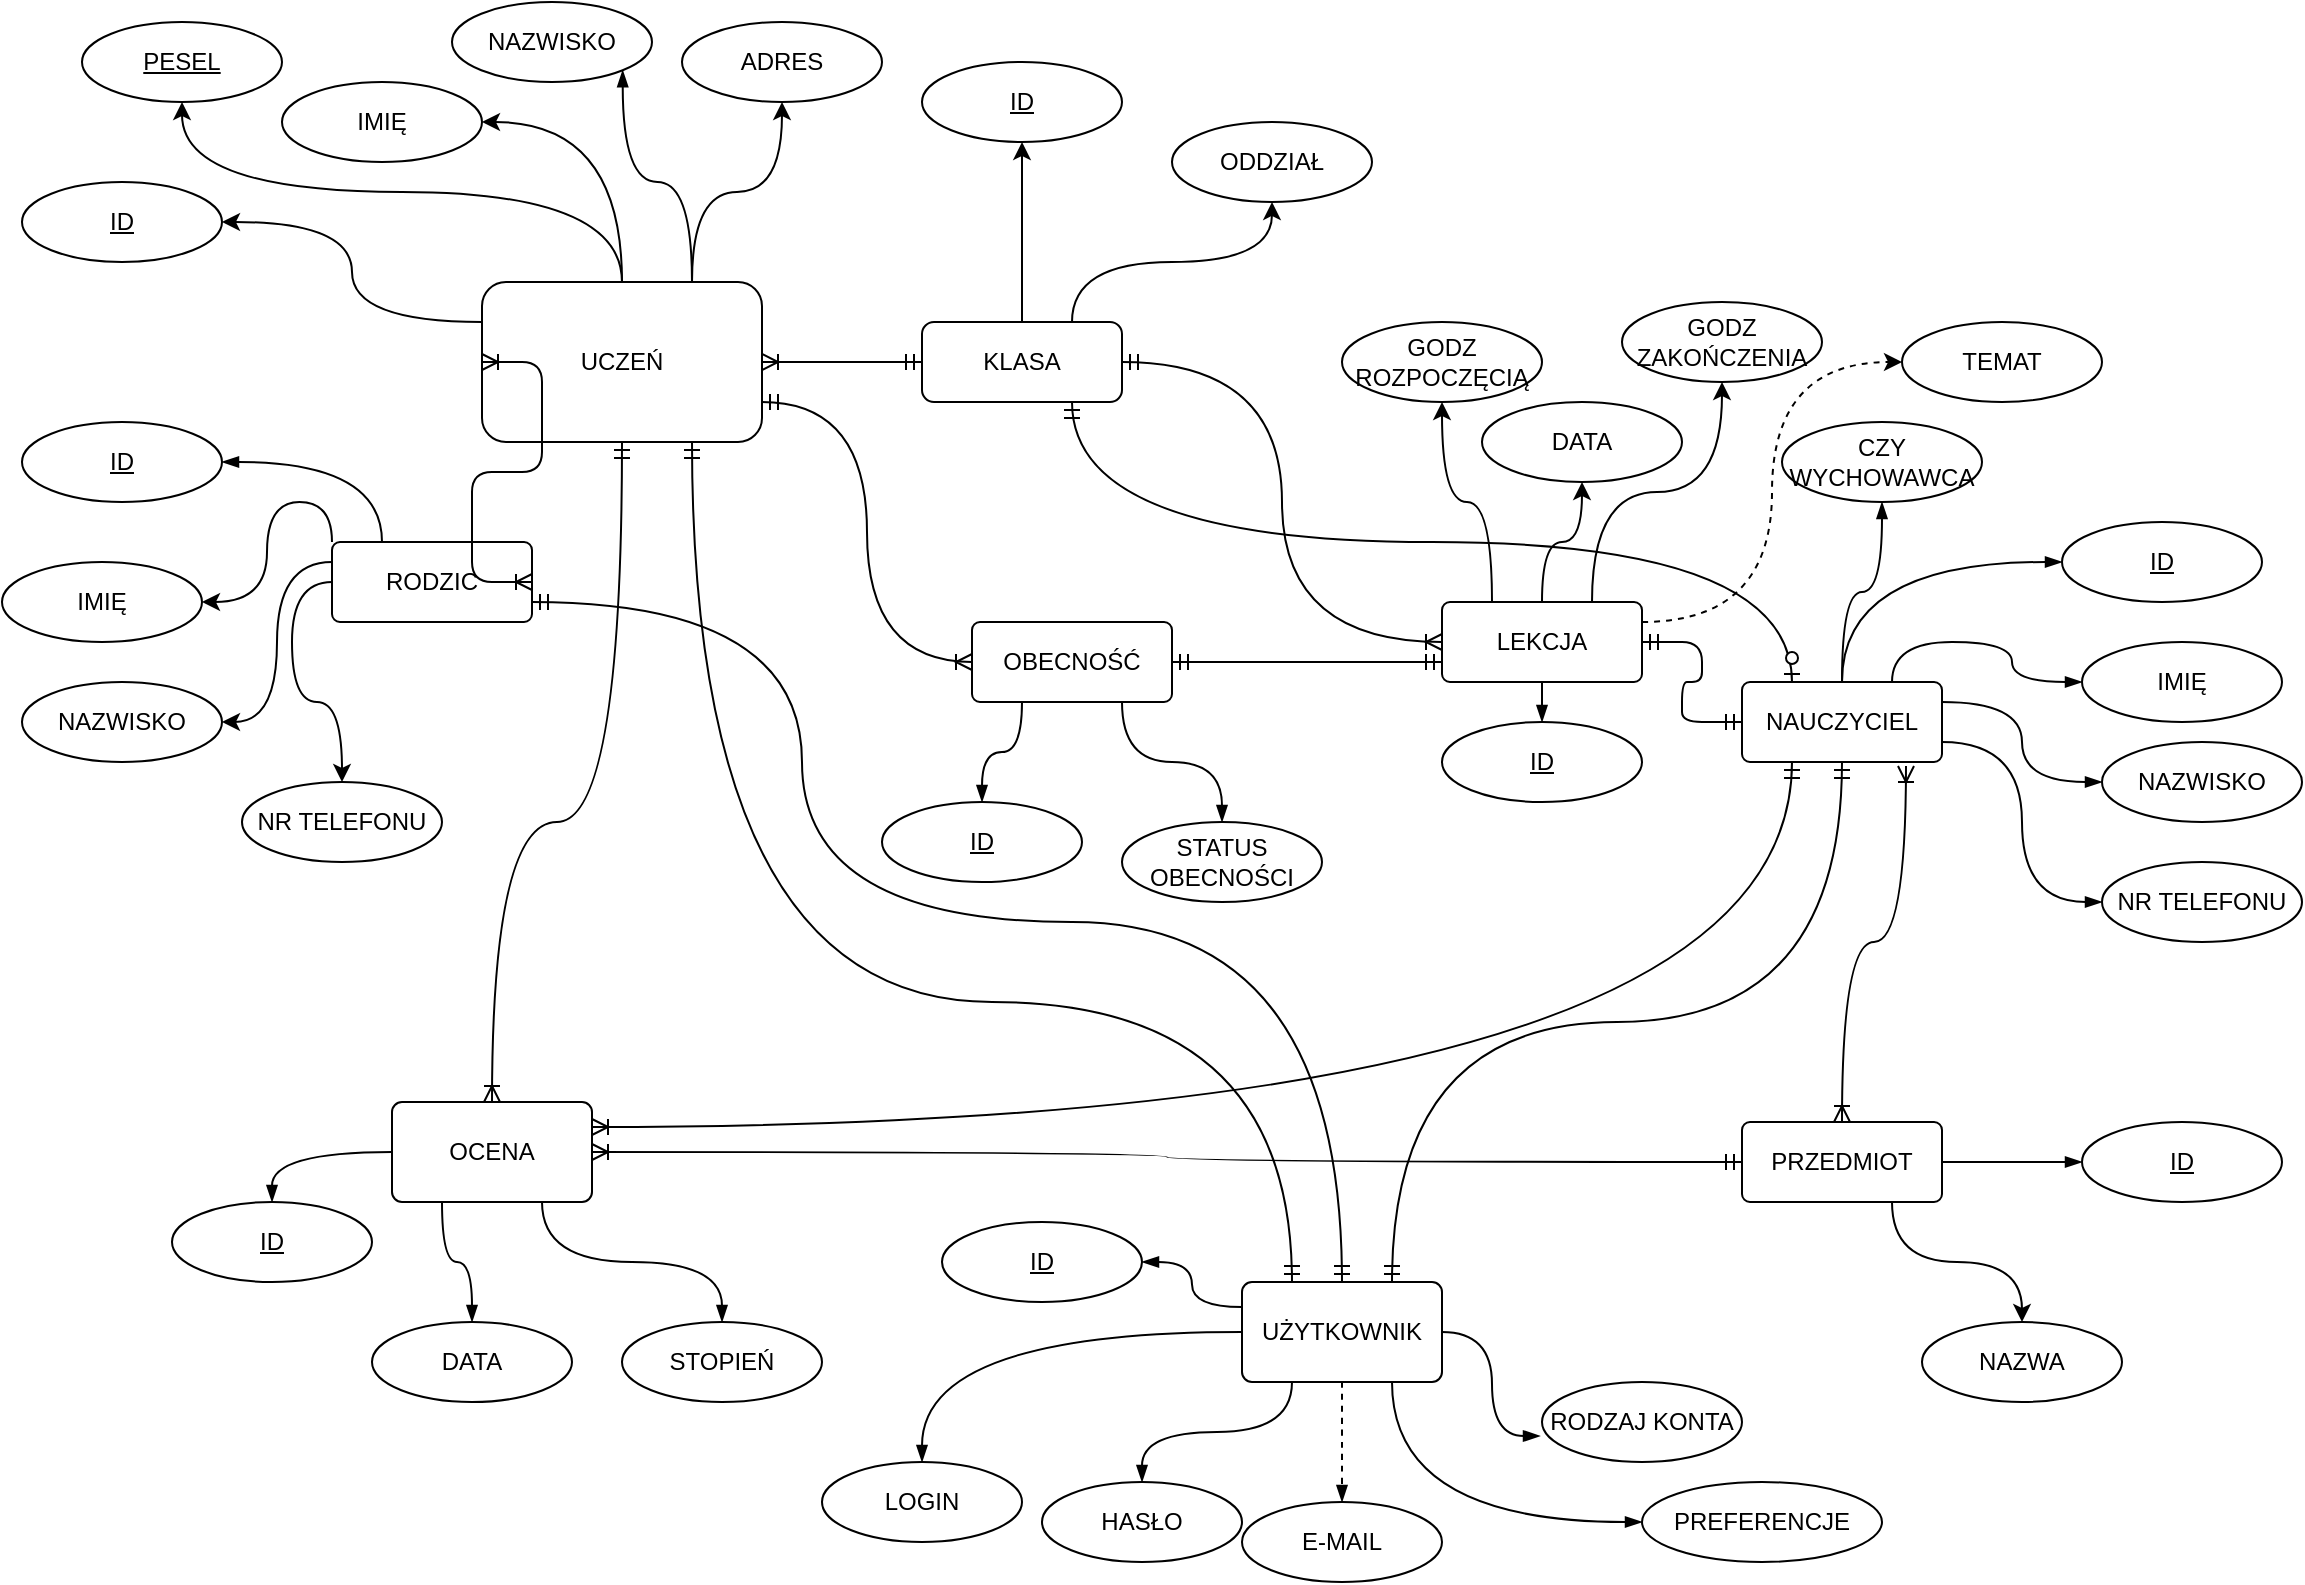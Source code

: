 <mxfile version="12.9.5" type="device" pages="2"><diagram id="cNqfms0HBpr6AN-Xjopu" name="Page-1"><mxGraphModel dx="867" dy="519" grid="1" gridSize="10" guides="1" tooltips="1" connect="1" arrows="1" fold="1" page="1" pageScale="1" pageWidth="1169" pageHeight="827" math="0" shadow="0"><root><mxCell id="0"/><mxCell id="1" parent="0"/><mxCell id="bewDhss2z7NdPzQOxILB-91" style="edgeStyle=orthogonalEdgeStyle;curved=1;comic=0;orthogonalLoop=1;jettySize=auto;html=1;exitX=0.75;exitY=0;exitDx=0;exitDy=0;entryX=0.5;entryY=1;entryDx=0;entryDy=0;shadow=0;strokeColor=#000000;" parent="1" source="bewDhss2z7NdPzQOxILB-1" target="bewDhss2z7NdPzQOxILB-90" edge="1"><mxGeometry relative="1" as="geometry"/></mxCell><mxCell id="bewDhss2z7NdPzQOxILB-93" style="edgeStyle=orthogonalEdgeStyle;curved=1;comic=0;orthogonalLoop=1;jettySize=auto;html=1;exitX=0.5;exitY=0;exitDx=0;exitDy=0;shadow=0;strokeColor=#000000;" parent="1" source="bewDhss2z7NdPzQOxILB-1" target="bewDhss2z7NdPzQOxILB-88" edge="1"><mxGeometry relative="1" as="geometry"/></mxCell><mxCell id="bewDhss2z7NdPzQOxILB-95" style="edgeStyle=orthogonalEdgeStyle;curved=1;comic=0;orthogonalLoop=1;jettySize=auto;html=1;exitX=0.5;exitY=0;exitDx=0;exitDy=0;entryX=1;entryY=0.5;entryDx=0;entryDy=0;shadow=0;strokeColor=#000000;" parent="1" source="bewDhss2z7NdPzQOxILB-1" target="bewDhss2z7NdPzQOxILB-86" edge="1"><mxGeometry relative="1" as="geometry"/></mxCell><mxCell id="lvRjFbvSa25Ak0EtT8tY-6" style="edgeStyle=orthogonalEdgeStyle;curved=1;orthogonalLoop=1;jettySize=auto;html=1;exitX=1;exitY=0.75;exitDx=0;exitDy=0;entryX=0;entryY=0.5;entryDx=0;entryDy=0;startArrow=ERmandOne;startFill=0;endArrow=ERoneToMany;endFill=0;" parent="1" source="bewDhss2z7NdPzQOxILB-1" target="lvRjFbvSa25Ak0EtT8tY-4" edge="1"><mxGeometry relative="1" as="geometry"/></mxCell><mxCell id="lvRjFbvSa25Ak0EtT8tY-8" style="edgeStyle=orthogonalEdgeStyle;curved=1;orthogonalLoop=1;jettySize=auto;html=1;exitX=0.5;exitY=1;exitDx=0;exitDy=0;startArrow=ERmandOne;startFill=0;endArrow=ERoneToMany;endFill=0;entryX=0.5;entryY=0;entryDx=0;entryDy=0;" parent="1" source="bewDhss2z7NdPzQOxILB-1" target="lvRjFbvSa25Ak0EtT8tY-7" edge="1"><mxGeometry relative="1" as="geometry"><Array as="points"><mxPoint x="310" y="410"/><mxPoint x="245" y="410"/></Array></mxGeometry></mxCell><mxCell id="9B-NjEJ-PINLsxJ-b7Yf-6" style="edgeStyle=orthogonalEdgeStyle;curved=1;orthogonalLoop=1;jettySize=auto;html=1;exitX=0.75;exitY=0;exitDx=0;exitDy=0;entryX=1;entryY=1;entryDx=0;entryDy=0;endArrow=blockThin;endFill=1;" parent="1" source="bewDhss2z7NdPzQOxILB-1" target="9B-NjEJ-PINLsxJ-b7Yf-5" edge="1"><mxGeometry relative="1" as="geometry"/></mxCell><mxCell id="Wzdy1-QGgoBcngOSs5vx-8" style="edgeStyle=orthogonalEdgeStyle;curved=1;orthogonalLoop=1;jettySize=auto;html=1;exitX=0.75;exitY=1;exitDx=0;exitDy=0;entryX=0.25;entryY=0;entryDx=0;entryDy=0;startArrow=ERmandOne;startFill=0;endArrow=ERmandOne;endFill=0;strokeWidth=1;" parent="1" source="bewDhss2z7NdPzQOxILB-1" target="k_KhrVYGvcR5wOpNNwHB-3" edge="1"><mxGeometry relative="1" as="geometry"><Array as="points"><mxPoint x="345" y="500"/><mxPoint x="645" y="500"/></Array></mxGeometry></mxCell><mxCell id="DAsdymG31mcDp_YGwVqY-4" style="edgeStyle=orthogonalEdgeStyle;curved=1;orthogonalLoop=1;jettySize=auto;html=1;exitX=0;exitY=0.25;exitDx=0;exitDy=0;entryX=1;entryY=0.5;entryDx=0;entryDy=0;" edge="1" parent="1" source="bewDhss2z7NdPzQOxILB-1" target="DAsdymG31mcDp_YGwVqY-3"><mxGeometry relative="1" as="geometry"/></mxCell><mxCell id="bewDhss2z7NdPzQOxILB-1" value="UCZEŃ" style="whiteSpace=wrap;html=1;align=center;rounded=1;" parent="1" vertex="1"><mxGeometry x="240" y="140" width="140" height="80" as="geometry"/></mxCell><mxCell id="bewDhss2z7NdPzQOxILB-99" style="edgeStyle=orthogonalEdgeStyle;curved=1;comic=0;orthogonalLoop=1;jettySize=auto;html=1;exitX=0.5;exitY=0;exitDx=0;exitDy=0;shadow=0;strokeColor=#000000;" parent="1" source="bewDhss2z7NdPzQOxILB-4" target="bewDhss2z7NdPzQOxILB-98" edge="1"><mxGeometry relative="1" as="geometry"/></mxCell><mxCell id="lvRjFbvSa25Ak0EtT8tY-1" style="edgeStyle=orthogonalEdgeStyle;orthogonalLoop=1;jettySize=auto;html=1;exitX=0;exitY=0.5;exitDx=0;exitDy=0;entryX=1;entryY=0.5;entryDx=0;entryDy=0;curved=1;endArrow=ERoneToMany;endFill=0;startArrow=ERmandOne;startFill=0;" parent="1" source="bewDhss2z7NdPzQOxILB-4" target="bewDhss2z7NdPzQOxILB-1" edge="1"><mxGeometry relative="1" as="geometry"/></mxCell><mxCell id="lvRjFbvSa25Ak0EtT8tY-11" style="edgeStyle=orthogonalEdgeStyle;curved=1;orthogonalLoop=1;jettySize=auto;html=1;exitX=1;exitY=0.5;exitDx=0;exitDy=0;entryX=0;entryY=0.5;entryDx=0;entryDy=0;startArrow=ERmandOne;startFill=0;endArrow=ERoneToMany;endFill=0;" parent="1" source="bewDhss2z7NdPzQOxILB-4" target="bewDhss2z7NdPzQOxILB-10" edge="1"><mxGeometry relative="1" as="geometry"/></mxCell><mxCell id="DAsdymG31mcDp_YGwVqY-2" style="edgeStyle=orthogonalEdgeStyle;orthogonalLoop=1;jettySize=auto;html=1;exitX=0.75;exitY=0;exitDx=0;exitDy=0;entryX=0.5;entryY=1;entryDx=0;entryDy=0;curved=1;" edge="1" parent="1" source="bewDhss2z7NdPzQOxILB-4" target="DAsdymG31mcDp_YGwVqY-5"><mxGeometry relative="1" as="geometry"><mxPoint x="630" y="100" as="targetPoint"/></mxGeometry></mxCell><mxCell id="bewDhss2z7NdPzQOxILB-4" value="KLASA" style="whiteSpace=wrap;html=1;align=center;rounded=1;" parent="1" vertex="1"><mxGeometry x="460" y="160" width="100" height="40" as="geometry"/></mxCell><mxCell id="bewDhss2z7NdPzQOxILB-131" style="edgeStyle=orthogonalEdgeStyle;curved=1;rounded=1;comic=0;orthogonalLoop=1;jettySize=auto;html=1;exitX=0.25;exitY=1;exitDx=0;exitDy=0;entryX=0.5;entryY=0;entryDx=0;entryDy=0;shadow=0;startArrow=none;startFill=0;endArrow=blockThin;endFill=1;strokeColor=#000000;" parent="1" source="lvRjFbvSa25Ak0EtT8tY-7" target="bewDhss2z7NdPzQOxILB-130" edge="1"><mxGeometry relative="1" as="geometry"><mxPoint x="288" y="630" as="sourcePoint"/></mxGeometry></mxCell><mxCell id="bewDhss2z7NdPzQOxILB-132" style="edgeStyle=orthogonalEdgeStyle;curved=1;rounded=1;comic=0;orthogonalLoop=1;jettySize=auto;html=1;entryX=0.5;entryY=0;entryDx=0;entryDy=0;shadow=0;startArrow=none;startFill=0;endArrow=blockThin;endFill=1;strokeColor=#000000;exitX=0.75;exitY=1;exitDx=0;exitDy=0;" parent="1" source="lvRjFbvSa25Ak0EtT8tY-7" target="bewDhss2z7NdPzQOxILB-129" edge="1"><mxGeometry relative="1" as="geometry"><mxPoint x="315" y="600" as="sourcePoint"/></mxGeometry></mxCell><mxCell id="bewDhss2z7NdPzQOxILB-154" style="edgeStyle=orthogonalEdgeStyle;curved=1;rounded=1;comic=0;orthogonalLoop=1;jettySize=auto;html=1;exitX=1;exitY=0.5;exitDx=0;exitDy=0;entryX=0;entryY=0.5;entryDx=0;entryDy=0;shadow=0;startArrow=none;startFill=0;endArrow=blockThin;endFill=1;strokeColor=#000000;" parent="1" source="bewDhss2z7NdPzQOxILB-6" target="bewDhss2z7NdPzQOxILB-152" edge="1"><mxGeometry relative="1" as="geometry"/></mxCell><mxCell id="lvRjFbvSa25Ak0EtT8tY-15" style="edgeStyle=orthogonalEdgeStyle;curved=1;orthogonalLoop=1;jettySize=auto;html=1;exitX=0;exitY=0.5;exitDx=0;exitDy=0;entryX=1;entryY=0.5;entryDx=0;entryDy=0;startArrow=ERmandOne;startFill=0;endArrow=ERoneToMany;endFill=0;" parent="1" source="bewDhss2z7NdPzQOxILB-6" target="lvRjFbvSa25Ak0EtT8tY-7" edge="1"><mxGeometry relative="1" as="geometry"/></mxCell><mxCell id="DAsdymG31mcDp_YGwVqY-9" style="edgeStyle=orthogonalEdgeStyle;curved=1;orthogonalLoop=1;jettySize=auto;html=1;exitX=0.75;exitY=1;exitDx=0;exitDy=0;entryX=0.5;entryY=0;entryDx=0;entryDy=0;" edge="1" parent="1" source="bewDhss2z7NdPzQOxILB-6" target="DAsdymG31mcDp_YGwVqY-8"><mxGeometry relative="1" as="geometry"/></mxCell><mxCell id="bewDhss2z7NdPzQOxILB-6" value="PRZEDMIOT" style="rounded=1;arcSize=10;whiteSpace=wrap;html=1;align=center;" parent="1" vertex="1"><mxGeometry x="870" y="560" width="100" height="40" as="geometry"/></mxCell><mxCell id="bewDhss2z7NdPzQOxILB-128" style="edgeStyle=orthogonalEdgeStyle;curved=1;rounded=1;comic=0;orthogonalLoop=1;jettySize=auto;html=1;exitX=0.82;exitY=1.05;exitDx=0;exitDy=0;shadow=0;startArrow=ERoneToMany;startFill=0;endArrow=ERoneToMany;endFill=0;strokeColor=#000000;exitPerimeter=0;" parent="1" source="bewDhss2z7NdPzQOxILB-8" target="bewDhss2z7NdPzQOxILB-6" edge="1"><mxGeometry relative="1" as="geometry"/></mxCell><mxCell id="bewDhss2z7NdPzQOxILB-145" style="edgeStyle=orthogonalEdgeStyle;curved=1;rounded=1;comic=0;orthogonalLoop=1;jettySize=auto;html=1;exitX=0.75;exitY=0;exitDx=0;exitDy=0;entryX=0;entryY=0.5;entryDx=0;entryDy=0;shadow=0;startArrow=none;startFill=0;endArrow=blockThin;endFill=1;strokeColor=#000000;" parent="1" source="bewDhss2z7NdPzQOxILB-8" target="bewDhss2z7NdPzQOxILB-136" edge="1"><mxGeometry relative="1" as="geometry"/></mxCell><mxCell id="bewDhss2z7NdPzQOxILB-146" style="edgeStyle=orthogonalEdgeStyle;curved=1;rounded=1;comic=0;orthogonalLoop=1;jettySize=auto;html=1;exitX=1;exitY=0.25;exitDx=0;exitDy=0;shadow=0;startArrow=none;startFill=0;endArrow=blockThin;endFill=1;strokeColor=#000000;" parent="1" source="bewDhss2z7NdPzQOxILB-8" target="bewDhss2z7NdPzQOxILB-137" edge="1"><mxGeometry relative="1" as="geometry"/></mxCell><mxCell id="bewDhss2z7NdPzQOxILB-148" style="edgeStyle=orthogonalEdgeStyle;curved=1;rounded=1;comic=0;orthogonalLoop=1;jettySize=auto;html=1;exitX=1;exitY=0.75;exitDx=0;exitDy=0;entryX=0;entryY=0.5;entryDx=0;entryDy=0;shadow=0;startArrow=none;startFill=0;endArrow=blockThin;endFill=1;strokeColor=#000000;" parent="1" source="bewDhss2z7NdPzQOxILB-8" target="bewDhss2z7NdPzQOxILB-140" edge="1"><mxGeometry relative="1" as="geometry"/></mxCell><mxCell id="bewDhss2z7NdPzQOxILB-150" style="edgeStyle=orthogonalEdgeStyle;curved=1;rounded=1;comic=0;orthogonalLoop=1;jettySize=auto;html=1;exitX=0.5;exitY=0;exitDx=0;exitDy=0;entryX=0;entryY=0.5;entryDx=0;entryDy=0;shadow=0;startArrow=none;startFill=0;endArrow=blockThin;endFill=1;strokeColor=#000000;" parent="1" source="bewDhss2z7NdPzQOxILB-8" target="bewDhss2z7NdPzQOxILB-153" edge="1"><mxGeometry relative="1" as="geometry"><mxPoint x="1020" y="280" as="targetPoint"/></mxGeometry></mxCell><mxCell id="lvRjFbvSa25Ak0EtT8tY-17" style="edgeStyle=orthogonalEdgeStyle;curved=1;orthogonalLoop=1;jettySize=auto;html=1;exitX=0.25;exitY=1;exitDx=0;exitDy=0;startArrow=ERmandOne;startFill=0;endArrow=ERoneToMany;endFill=0;entryX=1;entryY=0.25;entryDx=0;entryDy=0;" parent="1" source="bewDhss2z7NdPzQOxILB-8" target="lvRjFbvSa25Ak0EtT8tY-7" edge="1"><mxGeometry relative="1" as="geometry"><mxPoint x="540" y="490" as="targetPoint"/></mxGeometry></mxCell><mxCell id="k_KhrVYGvcR5wOpNNwHB-2" style="edgeStyle=orthogonalEdgeStyle;orthogonalLoop=1;jettySize=auto;html=1;exitX=0.5;exitY=0;exitDx=0;exitDy=0;entryX=0.5;entryY=1;entryDx=0;entryDy=0;startArrow=none;startFill=0;endArrow=blockThin;endFill=1;strokeWidth=1;curved=1;" parent="1" source="bewDhss2z7NdPzQOxILB-8" target="k_KhrVYGvcR5wOpNNwHB-1" edge="1"><mxGeometry relative="1" as="geometry"/></mxCell><mxCell id="Wzdy1-QGgoBcngOSs5vx-11" style="edgeStyle=orthogonalEdgeStyle;curved=1;orthogonalLoop=1;jettySize=auto;html=1;exitX=0.5;exitY=1;exitDx=0;exitDy=0;entryX=0.75;entryY=0;entryDx=0;entryDy=0;startArrow=ERmandOne;startFill=0;endArrow=ERmandOne;endFill=0;strokeWidth=1;" parent="1" source="bewDhss2z7NdPzQOxILB-8" target="k_KhrVYGvcR5wOpNNwHB-3" edge="1"><mxGeometry relative="1" as="geometry"/></mxCell><mxCell id="bewDhss2z7NdPzQOxILB-8" value="NAUCZYCIEL" style="rounded=1;arcSize=10;whiteSpace=wrap;html=1;align=center;" parent="1" vertex="1"><mxGeometry x="870" y="340" width="100" height="40" as="geometry"/></mxCell><mxCell id="bewDhss2z7NdPzQOxILB-111" style="edgeStyle=orthogonalEdgeStyle;curved=1;comic=0;orthogonalLoop=1;jettySize=auto;html=1;exitX=0.75;exitY=0;exitDx=0;exitDy=0;entryX=0.5;entryY=1;entryDx=0;entryDy=0;shadow=0;strokeColor=#000000;" parent="1" source="bewDhss2z7NdPzQOxILB-10" target="bewDhss2z7NdPzQOxILB-110" edge="1"><mxGeometry relative="1" as="geometry"/></mxCell><mxCell id="bewDhss2z7NdPzQOxILB-112" style="edgeStyle=orthogonalEdgeStyle;curved=1;comic=0;orthogonalLoop=1;jettySize=auto;html=1;exitX=0.5;exitY=0;exitDx=0;exitDy=0;entryX=0.5;entryY=1;entryDx=0;entryDy=0;shadow=0;strokeColor=#000000;" parent="1" source="bewDhss2z7NdPzQOxILB-10" target="bewDhss2z7NdPzQOxILB-109" edge="1"><mxGeometry relative="1" as="geometry"/></mxCell><mxCell id="bewDhss2z7NdPzQOxILB-113" style="edgeStyle=orthogonalEdgeStyle;curved=1;comic=0;orthogonalLoop=1;jettySize=auto;html=1;exitX=0.25;exitY=0;exitDx=0;exitDy=0;entryX=0.5;entryY=1;entryDx=0;entryDy=0;shadow=0;strokeColor=#000000;" parent="1" source="bewDhss2z7NdPzQOxILB-10" target="bewDhss2z7NdPzQOxILB-108" edge="1"><mxGeometry relative="1" as="geometry"/></mxCell><mxCell id="bewDhss2z7NdPzQOxILB-121" style="edgeStyle=orthogonalEdgeStyle;curved=1;rounded=1;comic=0;orthogonalLoop=1;jettySize=auto;html=1;exitX=0;exitY=0.75;exitDx=0;exitDy=0;shadow=0;strokeColor=#000000;startArrow=ERmandOne;startFill=0;endArrow=ERmandOne;endFill=0;entryX=1;entryY=0.5;entryDx=0;entryDy=0;" parent="1" source="bewDhss2z7NdPzQOxILB-10" target="lvRjFbvSa25Ak0EtT8tY-4" edge="1"><mxGeometry relative="1" as="geometry"><mxPoint x="580" y="320" as="targetPoint"/></mxGeometry></mxCell><mxCell id="lvRjFbvSa25Ak0EtT8tY-23" style="edgeStyle=orthogonalEdgeStyle;curved=1;orthogonalLoop=1;jettySize=auto;html=1;exitX=0.5;exitY=1;exitDx=0;exitDy=0;entryX=0.5;entryY=0;entryDx=0;entryDy=0;startArrow=none;startFill=0;endArrow=blockThin;endFill=1;" parent="1" source="bewDhss2z7NdPzQOxILB-10" target="lvRjFbvSa25Ak0EtT8tY-12" edge="1"><mxGeometry relative="1" as="geometry"/></mxCell><mxCell id="bewDhss2z7NdPzQOxILB-10" value="LEKCJA" style="rounded=1;arcSize=10;whiteSpace=wrap;html=1;align=center;" parent="1" vertex="1"><mxGeometry x="720" y="300" width="100" height="40" as="geometry"/></mxCell><mxCell id="bewDhss2z7NdPzQOxILB-78" style="edgeStyle=orthogonalEdgeStyle;comic=0;orthogonalLoop=1;jettySize=auto;html=1;exitX=0;exitY=0;exitDx=0;exitDy=0;entryX=1;entryY=0.5;entryDx=0;entryDy=0;shadow=0;strokeColor=#000000;curved=1;" parent="1" source="bewDhss2z7NdPzQOxILB-12" target="bewDhss2z7NdPzQOxILB-74" edge="1"><mxGeometry relative="1" as="geometry"/></mxCell><mxCell id="bewDhss2z7NdPzQOxILB-80" style="edgeStyle=orthogonalEdgeStyle;comic=0;orthogonalLoop=1;jettySize=auto;html=1;exitX=0;exitY=0.25;exitDx=0;exitDy=0;entryX=1;entryY=0.5;entryDx=0;entryDy=0;shadow=0;strokeColor=#000000;curved=1;" parent="1" source="bewDhss2z7NdPzQOxILB-12" target="bewDhss2z7NdPzQOxILB-79" edge="1"><mxGeometry relative="1" as="geometry"/></mxCell><mxCell id="bewDhss2z7NdPzQOxILB-82" style="edgeStyle=orthogonalEdgeStyle;comic=0;orthogonalLoop=1;jettySize=auto;html=1;exitX=0;exitY=0.5;exitDx=0;exitDy=0;shadow=0;strokeColor=#000000;curved=1;entryX=0.5;entryY=0;entryDx=0;entryDy=0;" parent="1" source="bewDhss2z7NdPzQOxILB-12" target="bewDhss2z7NdPzQOxILB-81" edge="1"><mxGeometry relative="1" as="geometry"/></mxCell><mxCell id="K6viVet-BXfDwrgbqb7j-2" style="edgeStyle=orthogonalEdgeStyle;curved=1;orthogonalLoop=1;jettySize=auto;html=1;exitX=0.25;exitY=0;exitDx=0;exitDy=0;entryX=1;entryY=0.5;entryDx=0;entryDy=0;endArrow=blockThin;endFill=1;" parent="1" source="bewDhss2z7NdPzQOxILB-12" target="K6viVet-BXfDwrgbqb7j-1" edge="1"><mxGeometry relative="1" as="geometry"/></mxCell><mxCell id="Wzdy1-QGgoBcngOSs5vx-9" style="edgeStyle=orthogonalEdgeStyle;curved=1;orthogonalLoop=1;jettySize=auto;html=1;exitX=1;exitY=0.75;exitDx=0;exitDy=0;entryX=0.5;entryY=0;entryDx=0;entryDy=0;startArrow=ERmandOne;startFill=0;endArrow=ERmandOne;endFill=0;strokeWidth=1;" parent="1" source="bewDhss2z7NdPzQOxILB-12" target="k_KhrVYGvcR5wOpNNwHB-3" edge="1"><mxGeometry relative="1" as="geometry"><Array as="points"><mxPoint x="400" y="300"/><mxPoint x="400" y="460"/><mxPoint x="670" y="460"/></Array></mxGeometry></mxCell><mxCell id="bewDhss2z7NdPzQOxILB-12" value="RODZIC" style="rounded=1;arcSize=10;whiteSpace=wrap;html=1;align=center;" parent="1" vertex="1"><mxGeometry x="165" y="270" width="100" height="40" as="geometry"/></mxCell><mxCell id="lvRjFbvSa25Ak0EtT8tY-10" style="edgeStyle=orthogonalEdgeStyle;curved=1;orthogonalLoop=1;jettySize=auto;html=1;exitX=0.25;exitY=0;exitDx=0;exitDy=0;entryX=0.75;entryY=1;entryDx=0;entryDy=0;startArrow=ERzeroToOne;startFill=1;endArrow=ERmandOne;endFill=0;" parent="1" source="bewDhss2z7NdPzQOxILB-8" target="bewDhss2z7NdPzQOxILB-4" edge="1"><mxGeometry relative="1" as="geometry"><mxPoint x="850" y="110" as="sourcePoint"/><Array as="points"><mxPoint x="895" y="270"/><mxPoint x="535" y="270"/></Array></mxGeometry></mxCell><mxCell id="bewDhss2z7NdPzQOxILB-29" value="" style="edgeStyle=entityRelationEdgeStyle;fontSize=12;html=1;endArrow=ERoneToMany;startArrow=ERoneToMany;shadow=0;entryX=0;entryY=0.5;entryDx=0;entryDy=0;exitX=1;exitY=0.5;exitDx=0;exitDy=0;comic=0;" parent="1" source="bewDhss2z7NdPzQOxILB-12" target="bewDhss2z7NdPzQOxILB-1" edge="1"><mxGeometry width="100" height="100" relative="1" as="geometry"><mxPoint x="440" y="490" as="sourcePoint"/><mxPoint x="540" y="390" as="targetPoint"/></mxGeometry></mxCell><mxCell id="bewDhss2z7NdPzQOxILB-62" value="" style="edgeStyle=entityRelationEdgeStyle;fontSize=12;html=1;endArrow=ERmandOne;startArrow=ERmandOne;shadow=0;strokeColor=#000000;exitX=1;exitY=0.5;exitDx=0;exitDy=0;entryX=0;entryY=0.5;entryDx=0;entryDy=0;" parent="1" source="bewDhss2z7NdPzQOxILB-10" target="bewDhss2z7NdPzQOxILB-8" edge="1"><mxGeometry width="100" height="100" relative="1" as="geometry"><mxPoint x="950" y="450" as="sourcePoint"/><mxPoint x="830" y="420" as="targetPoint"/></mxGeometry></mxCell><mxCell id="bewDhss2z7NdPzQOxILB-74" value="IMIĘ" style="ellipse;whiteSpace=wrap;html=1;align=center;rounded=0;" parent="1" vertex="1"><mxGeometry y="280" width="100" height="40" as="geometry"/></mxCell><mxCell id="bewDhss2z7NdPzQOxILB-79" value="NAZWISKO" style="ellipse;whiteSpace=wrap;html=1;align=center;rounded=0;" parent="1" vertex="1"><mxGeometry x="10" y="340" width="100" height="40" as="geometry"/></mxCell><mxCell id="bewDhss2z7NdPzQOxILB-81" value="NR TELEFONU" style="ellipse;whiteSpace=wrap;html=1;align=center;rounded=0;" parent="1" vertex="1"><mxGeometry x="120" y="390" width="100" height="40" as="geometry"/></mxCell><mxCell id="bewDhss2z7NdPzQOxILB-86" value="IMIĘ" style="ellipse;whiteSpace=wrap;html=1;align=center;rounded=0;" parent="1" vertex="1"><mxGeometry x="140" y="40" width="100" height="40" as="geometry"/></mxCell><mxCell id="bewDhss2z7NdPzQOxILB-88" value="PESEL" style="ellipse;whiteSpace=wrap;html=1;align=center;rounded=0;fontStyle=4" parent="1" vertex="1"><mxGeometry x="40" y="10" width="100" height="40" as="geometry"/></mxCell><mxCell id="bewDhss2z7NdPzQOxILB-90" value="ADRES" style="ellipse;whiteSpace=wrap;html=1;align=center;rounded=0;" parent="1" vertex="1"><mxGeometry x="340" y="10" width="100" height="40" as="geometry"/></mxCell><mxCell id="bewDhss2z7NdPzQOxILB-98" value="ID" style="ellipse;whiteSpace=wrap;html=1;align=center;fontStyle=4;rounded=0;" parent="1" vertex="1"><mxGeometry x="460" y="30" width="100" height="40" as="geometry"/></mxCell><mxCell id="bewDhss2z7NdPzQOxILB-108" value="GODZ ROZPOCZĘCIĄ" style="ellipse;whiteSpace=wrap;html=1;align=center;rounded=0;" parent="1" vertex="1"><mxGeometry x="670" y="160" width="100" height="40" as="geometry"/></mxCell><mxCell id="bewDhss2z7NdPzQOxILB-109" value="DATA" style="ellipse;whiteSpace=wrap;html=1;align=center;rounded=0;" parent="1" vertex="1"><mxGeometry x="740" y="200" width="100" height="40" as="geometry"/></mxCell><mxCell id="bewDhss2z7NdPzQOxILB-114" value="TEMAT" style="ellipse;whiteSpace=wrap;html=1;align=center;rounded=0;" parent="1" vertex="1"><mxGeometry x="950" y="160" width="100" height="40" as="geometry"/></mxCell><mxCell id="bewDhss2z7NdPzQOxILB-110" value="GODZ ZAKOŃCZENIA" style="ellipse;whiteSpace=wrap;html=1;align=center;rounded=0;" parent="1" vertex="1"><mxGeometry x="810" y="150" width="100" height="40" as="geometry"/></mxCell><mxCell id="bewDhss2z7NdPzQOxILB-117" style="edgeStyle=orthogonalEdgeStyle;curved=1;comic=0;orthogonalLoop=1;jettySize=auto;html=1;entryX=0;entryY=0.5;entryDx=0;entryDy=0;shadow=0;strokeColor=#000000;dashed=1;exitX=1;exitY=0.25;exitDx=0;exitDy=0;" parent="1" source="bewDhss2z7NdPzQOxILB-10" target="bewDhss2z7NdPzQOxILB-114" edge="1"><mxGeometry relative="1" as="geometry"><mxPoint x="820" y="380" as="sourcePoint"/><mxPoint x="820" y="350" as="targetPoint"/></mxGeometry></mxCell><mxCell id="bewDhss2z7NdPzQOxILB-129" value="STOPIEŃ" style="ellipse;whiteSpace=wrap;html=1;align=center;rounded=0;" parent="1" vertex="1"><mxGeometry x="310" y="660" width="100" height="40" as="geometry"/></mxCell><mxCell id="bewDhss2z7NdPzQOxILB-130" value="DATA" style="ellipse;whiteSpace=wrap;html=1;align=center;rounded=0;" parent="1" vertex="1"><mxGeometry x="185" y="660" width="100" height="40" as="geometry"/></mxCell><mxCell id="bewDhss2z7NdPzQOxILB-136" value="IMIĘ" style="ellipse;whiteSpace=wrap;html=1;align=center;rounded=0;" parent="1" vertex="1"><mxGeometry x="1040" y="320" width="100" height="40" as="geometry"/></mxCell><mxCell id="bewDhss2z7NdPzQOxILB-137" value="NAZWISKO" style="ellipse;whiteSpace=wrap;html=1;align=center;rounded=0;" parent="1" vertex="1"><mxGeometry x="1050" y="370" width="100" height="40" as="geometry"/></mxCell><mxCell id="bewDhss2z7NdPzQOxILB-140" value="NR TELEFONU" style="ellipse;whiteSpace=wrap;html=1;align=center;rounded=0;" parent="1" vertex="1"><mxGeometry x="1050" y="430" width="100" height="40" as="geometry"/></mxCell><mxCell id="bewDhss2z7NdPzQOxILB-152" value="ID" style="ellipse;whiteSpace=wrap;html=1;align=center;fontStyle=4;rounded=0;" parent="1" vertex="1"><mxGeometry x="1040" y="560" width="100" height="40" as="geometry"/></mxCell><mxCell id="bewDhss2z7NdPzQOxILB-153" value="ID" style="ellipse;whiteSpace=wrap;html=1;align=center;fontStyle=4;rounded=0;" parent="1" vertex="1"><mxGeometry x="1030" y="260" width="100" height="40" as="geometry"/></mxCell><mxCell id="lvRjFbvSa25Ak0EtT8tY-21" style="edgeStyle=orthogonalEdgeStyle;curved=1;orthogonalLoop=1;jettySize=auto;html=1;exitX=0.25;exitY=1;exitDx=0;exitDy=0;entryX=0.5;entryY=0;entryDx=0;entryDy=0;startArrow=none;startFill=0;endArrow=blockThin;endFill=1;" parent="1" source="lvRjFbvSa25Ak0EtT8tY-4" target="lvRjFbvSa25Ak0EtT8tY-18" edge="1"><mxGeometry relative="1" as="geometry"/></mxCell><mxCell id="lvRjFbvSa25Ak0EtT8tY-22" style="edgeStyle=orthogonalEdgeStyle;curved=1;orthogonalLoop=1;jettySize=auto;html=1;exitX=0.75;exitY=1;exitDx=0;exitDy=0;entryX=0.5;entryY=0;entryDx=0;entryDy=0;startArrow=none;startFill=0;endArrow=blockThin;endFill=1;" parent="1" source="lvRjFbvSa25Ak0EtT8tY-4" target="lvRjFbvSa25Ak0EtT8tY-19" edge="1"><mxGeometry relative="1" as="geometry"/></mxCell><mxCell id="lvRjFbvSa25Ak0EtT8tY-4" value="OBECNOŚĆ" style="rounded=1;arcSize=10;whiteSpace=wrap;html=1;align=center;" parent="1" vertex="1"><mxGeometry x="485" y="310" width="100" height="40" as="geometry"/></mxCell><mxCell id="lvRjFbvSa25Ak0EtT8tY-24" style="edgeStyle=orthogonalEdgeStyle;curved=1;orthogonalLoop=1;jettySize=auto;html=1;exitX=0;exitY=0.5;exitDx=0;exitDy=0;entryX=0.5;entryY=0;entryDx=0;entryDy=0;startArrow=none;startFill=0;endArrow=blockThin;endFill=1;" parent="1" source="lvRjFbvSa25Ak0EtT8tY-7" target="lvRjFbvSa25Ak0EtT8tY-14" edge="1"><mxGeometry relative="1" as="geometry"/></mxCell><mxCell id="lvRjFbvSa25Ak0EtT8tY-7" value="OCENA" style="rounded=1;arcSize=10;whiteSpace=wrap;html=1;align=center;" parent="1" vertex="1"><mxGeometry x="195" y="550" width="100" height="50" as="geometry"/></mxCell><mxCell id="lvRjFbvSa25Ak0EtT8tY-12" value="ID" style="ellipse;whiteSpace=wrap;html=1;align=center;fontStyle=4" parent="1" vertex="1"><mxGeometry x="720" y="360" width="100" height="40" as="geometry"/></mxCell><mxCell id="lvRjFbvSa25Ak0EtT8tY-14" value="ID" style="ellipse;whiteSpace=wrap;html=1;align=center;fontStyle=4;" parent="1" vertex="1"><mxGeometry x="85" y="600" width="100" height="40" as="geometry"/></mxCell><mxCell id="lvRjFbvSa25Ak0EtT8tY-18" value="ID" style="ellipse;whiteSpace=wrap;html=1;align=center;fontStyle=4;" parent="1" vertex="1"><mxGeometry x="440" y="400" width="100" height="40" as="geometry"/></mxCell><mxCell id="lvRjFbvSa25Ak0EtT8tY-19" value="STATUS OBECNOŚCI" style="ellipse;whiteSpace=wrap;html=1;align=center;" parent="1" vertex="1"><mxGeometry x="560" y="410" width="100" height="40" as="geometry"/></mxCell><mxCell id="9B-NjEJ-PINLsxJ-b7Yf-5" value="NAZWISKO" style="ellipse;whiteSpace=wrap;html=1;align=center;rounded=0;" parent="1" vertex="1"><mxGeometry x="225" width="100" height="40" as="geometry"/></mxCell><mxCell id="K6viVet-BXfDwrgbqb7j-1" value="&lt;u&gt;ID&lt;/u&gt;" style="ellipse;whiteSpace=wrap;html=1;align=center;rounded=0;" parent="1" vertex="1"><mxGeometry x="10" y="210" width="100" height="40" as="geometry"/></mxCell><mxCell id="k_KhrVYGvcR5wOpNNwHB-1" value="CZY WYCHOWAWCA" style="ellipse;whiteSpace=wrap;html=1;align=center;rounded=0;" parent="1" vertex="1"><mxGeometry x="890" y="210" width="100" height="40" as="geometry"/></mxCell><mxCell id="Wzdy1-QGgoBcngOSs5vx-2" style="edgeStyle=orthogonalEdgeStyle;curved=1;orthogonalLoop=1;jettySize=auto;html=1;exitX=0;exitY=0.5;exitDx=0;exitDy=0;entryX=0.5;entryY=0;entryDx=0;entryDy=0;startArrow=none;startFill=0;endArrow=blockThin;endFill=1;strokeWidth=1;" parent="1" source="k_KhrVYGvcR5wOpNNwHB-3" target="k_KhrVYGvcR5wOpNNwHB-6" edge="1"><mxGeometry relative="1" as="geometry"/></mxCell><mxCell id="Wzdy1-QGgoBcngOSs5vx-3" style="edgeStyle=orthogonalEdgeStyle;curved=1;orthogonalLoop=1;jettySize=auto;html=1;exitX=0.25;exitY=1;exitDx=0;exitDy=0;entryX=0.5;entryY=0;entryDx=0;entryDy=0;startArrow=none;startFill=0;endArrow=blockThin;endFill=1;strokeWidth=1;" parent="1" source="k_KhrVYGvcR5wOpNNwHB-3" target="k_KhrVYGvcR5wOpNNwHB-4" edge="1"><mxGeometry relative="1" as="geometry"/></mxCell><mxCell id="Wzdy1-QGgoBcngOSs5vx-4" style="edgeStyle=orthogonalEdgeStyle;curved=1;orthogonalLoop=1;jettySize=auto;html=1;exitX=0.5;exitY=1;exitDx=0;exitDy=0;entryX=0.5;entryY=0;entryDx=0;entryDy=0;startArrow=none;startFill=0;endArrow=blockThin;endFill=1;strokeWidth=1;dashed=1;" parent="1" source="k_KhrVYGvcR5wOpNNwHB-3" target="k_KhrVYGvcR5wOpNNwHB-5" edge="1"><mxGeometry relative="1" as="geometry"/></mxCell><mxCell id="Wzdy1-QGgoBcngOSs5vx-5" style="edgeStyle=orthogonalEdgeStyle;curved=1;orthogonalLoop=1;jettySize=auto;html=1;exitX=0.75;exitY=1;exitDx=0;exitDy=0;entryX=0;entryY=0.5;entryDx=0;entryDy=0;startArrow=none;startFill=0;endArrow=blockThin;endFill=1;strokeWidth=1;" parent="1" source="k_KhrVYGvcR5wOpNNwHB-3" target="Wzdy1-QGgoBcngOSs5vx-1" edge="1"><mxGeometry relative="1" as="geometry"/></mxCell><mxCell id="Wzdy1-QGgoBcngOSs5vx-6" style="edgeStyle=orthogonalEdgeStyle;curved=1;orthogonalLoop=1;jettySize=auto;html=1;exitX=1;exitY=0.5;exitDx=0;exitDy=0;entryX=-0.01;entryY=0.675;entryDx=0;entryDy=0;entryPerimeter=0;startArrow=none;startFill=0;endArrow=blockThin;endFill=1;strokeWidth=1;" parent="1" source="k_KhrVYGvcR5wOpNNwHB-3" target="4rZC-ladprMcKOT-WGm3-1" edge="1"><mxGeometry relative="1" as="geometry"/></mxCell><mxCell id="Wzdy1-QGgoBcngOSs5vx-13" style="edgeStyle=orthogonalEdgeStyle;curved=1;orthogonalLoop=1;jettySize=auto;html=1;exitX=0;exitY=0.25;exitDx=0;exitDy=0;entryX=1;entryY=0.5;entryDx=0;entryDy=0;startArrow=none;startFill=0;endArrow=blockThin;endFill=1;strokeWidth=1;" parent="1" source="k_KhrVYGvcR5wOpNNwHB-3" target="Wzdy1-QGgoBcngOSs5vx-12" edge="1"><mxGeometry relative="1" as="geometry"/></mxCell><mxCell id="k_KhrVYGvcR5wOpNNwHB-3" value="UŻYTKOWNIK" style="rounded=1;arcSize=10;whiteSpace=wrap;html=1;align=center;" parent="1" vertex="1"><mxGeometry x="620" y="640" width="100" height="50" as="geometry"/></mxCell><mxCell id="k_KhrVYGvcR5wOpNNwHB-4" value="HASŁO" style="ellipse;whiteSpace=wrap;html=1;align=center;" parent="1" vertex="1"><mxGeometry x="520" y="740" width="100" height="40" as="geometry"/></mxCell><mxCell id="k_KhrVYGvcR5wOpNNwHB-5" value="E-MAIL" style="ellipse;whiteSpace=wrap;html=1;align=center;" parent="1" vertex="1"><mxGeometry x="620" y="750" width="100" height="40" as="geometry"/></mxCell><mxCell id="k_KhrVYGvcR5wOpNNwHB-6" value="LOGIN" style="ellipse;whiteSpace=wrap;html=1;align=center;" parent="1" vertex="1"><mxGeometry x="410" y="730" width="100" height="40" as="geometry"/></mxCell><mxCell id="4rZC-ladprMcKOT-WGm3-1" value="RODZAJ KONTA" style="ellipse;whiteSpace=wrap;html=1;align=center;" parent="1" vertex="1"><mxGeometry x="770" y="690" width="100" height="40" as="geometry"/></mxCell><mxCell id="Wzdy1-QGgoBcngOSs5vx-1" value="PREFERENCJE" style="ellipse;whiteSpace=wrap;html=1;align=center;" parent="1" vertex="1"><mxGeometry x="820" y="740" width="120" height="40" as="geometry"/></mxCell><mxCell id="Wzdy1-QGgoBcngOSs5vx-12" value="ID" style="ellipse;whiteSpace=wrap;html=1;align=center;fontStyle=4;" parent="1" vertex="1"><mxGeometry x="470" y="610" width="100" height="40" as="geometry"/></mxCell><mxCell id="DAsdymG31mcDp_YGwVqY-3" value="ID" style="ellipse;whiteSpace=wrap;html=1;align=center;fontStyle=4;rounded=0;" vertex="1" parent="1"><mxGeometry x="10" y="90" width="100" height="40" as="geometry"/></mxCell><mxCell id="DAsdymG31mcDp_YGwVqY-5" value="ODDZIAŁ" style="ellipse;whiteSpace=wrap;html=1;align=center;rounded=0;" vertex="1" parent="1"><mxGeometry x="585" y="60" width="100" height="40" as="geometry"/></mxCell><mxCell id="DAsdymG31mcDp_YGwVqY-8" value="NAZWA" style="ellipse;whiteSpace=wrap;html=1;align=center;rounded=0;" vertex="1" parent="1"><mxGeometry x="960" y="660" width="100" height="40" as="geometry"/></mxCell></root></mxGraphModel></diagram><diagram id="X3vw-IMwQYUmURqLRHAX" name="Page-2"><mxGraphModel dx="867" dy="519" grid="1" gridSize="10" guides="1" tooltips="1" connect="1" arrows="1" fold="1" page="1" pageScale="1" pageWidth="1169" pageHeight="827" math="0" shadow="0"><root><mxCell id="sccFs1Ke-vN37LQSkrFF-0"/><mxCell id="sccFs1Ke-vN37LQSkrFF-1" parent="sccFs1Ke-vN37LQSkrFF-0"/><mxCell id="ZZ-5Vrtb043dM9glYe5K-0" value="LEKCJA" style="swimlane;fontStyle=0;childLayout=stackLayout;horizontal=1;startSize=26;fillColor=#e0e0e0;horizontalStack=0;resizeParent=1;resizeParentMax=0;resizeLast=0;collapsible=1;marginBottom=0;swimlaneFillColor=#ffffff;align=center;fontSize=14;rounded=0;" parent="sccFs1Ke-vN37LQSkrFF-1" vertex="1"><mxGeometry x="720" y="50" width="160" height="248" as="geometry"/></mxCell><mxCell id="ZZ-5Vrtb043dM9glYe5K-1" value="ID" style="shape=partialRectangle;top=0;left=0;right=0;bottom=1;align=left;verticalAlign=middle;fillColor=none;spacingLeft=34;spacingRight=4;overflow=hidden;rotatable=0;points=[[0,0.5],[1,0.5]];portConstraint=eastwest;dropTarget=0;fontStyle=5;fontSize=12;" parent="ZZ-5Vrtb043dM9glYe5K-0" vertex="1"><mxGeometry y="26" width="160" height="30" as="geometry"/></mxCell><mxCell id="ZZ-5Vrtb043dM9glYe5K-2" value="PK" style="shape=partialRectangle;top=0;left=0;bottom=0;fillColor=none;align=left;verticalAlign=middle;spacingLeft=4;spacingRight=4;overflow=hidden;rotatable=0;points=[];portConstraint=eastwest;part=1;fontSize=12;" parent="ZZ-5Vrtb043dM9glYe5K-1" vertex="1" connectable="0"><mxGeometry width="30" height="30" as="geometry"/></mxCell><mxCell id="ZZ-5Vrtb043dM9glYe5K-11" value="temat" style="shape=partialRectangle;top=0;left=0;right=0;bottom=0;align=left;verticalAlign=top;fillColor=none;spacingLeft=34;spacingRight=4;overflow=hidden;rotatable=0;points=[[0,0.5],[1,0.5]];portConstraint=eastwest;dropTarget=0;fontSize=12;rounded=0;" parent="ZZ-5Vrtb043dM9glYe5K-0" vertex="1"><mxGeometry y="56" width="160" height="26" as="geometry"/></mxCell><mxCell id="ZZ-5Vrtb043dM9glYe5K-12" value="" style="shape=partialRectangle;top=0;left=0;bottom=0;fillColor=none;align=left;verticalAlign=top;spacingLeft=4;spacingRight=4;overflow=hidden;rotatable=0;points=[];portConstraint=eastwest;part=1;fontSize=12;" parent="ZZ-5Vrtb043dM9glYe5K-11" vertex="1" connectable="0"><mxGeometry width="30" height="26" as="geometry"/></mxCell><mxCell id="ZZ-5Vrtb043dM9glYe5K-3" value="data" style="shape=partialRectangle;top=0;left=0;right=0;bottom=0;align=left;verticalAlign=top;fillColor=none;spacingLeft=34;spacingRight=4;overflow=hidden;rotatable=0;points=[[0,0.5],[1,0.5]];portConstraint=eastwest;dropTarget=0;fontSize=12;" parent="ZZ-5Vrtb043dM9glYe5K-0" vertex="1"><mxGeometry y="82" width="160" height="26" as="geometry"/></mxCell><mxCell id="ZZ-5Vrtb043dM9glYe5K-4" value="" style="shape=partialRectangle;top=0;left=0;bottom=0;fillColor=none;align=left;verticalAlign=top;spacingLeft=4;spacingRight=4;overflow=hidden;rotatable=0;points=[];portConstraint=eastwest;part=1;fontSize=12;" parent="ZZ-5Vrtb043dM9glYe5K-3" vertex="1" connectable="0"><mxGeometry width="30" height="26" as="geometry"/></mxCell><mxCell id="ZZ-5Vrtb043dM9glYe5K-5" value="godz. rozpoczęcia" style="shape=partialRectangle;top=0;left=0;right=0;bottom=0;align=left;verticalAlign=top;fillColor=none;spacingLeft=34;spacingRight=4;overflow=hidden;rotatable=0;points=[[0,0.5],[1,0.5]];portConstraint=eastwest;dropTarget=0;fontSize=12;" parent="ZZ-5Vrtb043dM9glYe5K-0" vertex="1"><mxGeometry y="108" width="160" height="26" as="geometry"/></mxCell><mxCell id="ZZ-5Vrtb043dM9glYe5K-6" value="" style="shape=partialRectangle;top=0;left=0;bottom=0;fillColor=none;align=left;verticalAlign=top;spacingLeft=4;spacingRight=4;overflow=hidden;rotatable=0;points=[];portConstraint=eastwest;part=1;fontSize=12;" parent="ZZ-5Vrtb043dM9glYe5K-5" vertex="1" connectable="0"><mxGeometry width="30" height="26" as="geometry"/></mxCell><mxCell id="ZZ-5Vrtb043dM9glYe5K-7" value="godz. zakończenia" style="shape=partialRectangle;top=0;left=0;right=0;bottom=0;align=left;verticalAlign=top;fillColor=none;spacingLeft=34;spacingRight=4;overflow=hidden;rotatable=0;points=[[0,0.5],[1,0.5]];portConstraint=eastwest;dropTarget=0;fontSize=12;" parent="ZZ-5Vrtb043dM9glYe5K-0" vertex="1"><mxGeometry y="134" width="160" height="26" as="geometry"/></mxCell><mxCell id="ZZ-5Vrtb043dM9glYe5K-8" value="" style="shape=partialRectangle;top=0;left=0;bottom=0;fillColor=none;align=left;verticalAlign=top;spacingLeft=4;spacingRight=4;overflow=hidden;rotatable=0;points=[];portConstraint=eastwest;part=1;fontSize=12;" parent="ZZ-5Vrtb043dM9glYe5K-7" vertex="1" connectable="0"><mxGeometry width="30" height="26" as="geometry"/></mxCell><mxCell id="5DnmlJJt5agezZCMTO9H-11" value="klasa id" style="shape=partialRectangle;top=0;left=0;right=0;bottom=0;align=left;verticalAlign=top;fillColor=none;spacingLeft=34;spacingRight=4;overflow=hidden;rotatable=0;points=[[0,0.5],[1,0.5]];portConstraint=eastwest;dropTarget=0;fontSize=12;" parent="ZZ-5Vrtb043dM9glYe5K-0" vertex="1"><mxGeometry y="160" width="160" height="26" as="geometry"/></mxCell><mxCell id="5DnmlJJt5agezZCMTO9H-12" value="FK" style="shape=partialRectangle;top=0;left=0;bottom=0;fillColor=none;align=left;verticalAlign=top;spacingLeft=4;spacingRight=4;overflow=hidden;rotatable=0;points=[];portConstraint=eastwest;part=1;fontSize=12;" parent="5DnmlJJt5agezZCMTO9H-11" vertex="1" connectable="0"><mxGeometry width="30" height="26" as="geometry"/></mxCell><mxCell id="8XNvCqnLpU6UxWHxBH8H-0" value="nauczyciel id" style="shape=partialRectangle;top=0;left=0;right=0;bottom=0;align=left;verticalAlign=top;fillColor=none;spacingLeft=34;spacingRight=4;overflow=hidden;rotatable=0;points=[[0,0.5],[1,0.5]];portConstraint=eastwest;dropTarget=0;fontSize=12;" parent="ZZ-5Vrtb043dM9glYe5K-0" vertex="1"><mxGeometry y="186" width="160" height="26" as="geometry"/></mxCell><mxCell id="8XNvCqnLpU6UxWHxBH8H-1" value="FK" style="shape=partialRectangle;top=0;left=0;bottom=0;fillColor=none;align=left;verticalAlign=top;spacingLeft=4;spacingRight=4;overflow=hidden;rotatable=0;points=[];portConstraint=eastwest;part=1;fontSize=12;" parent="8XNvCqnLpU6UxWHxBH8H-0" vertex="1" connectable="0"><mxGeometry width="30" height="26" as="geometry"/></mxCell><mxCell id="8XNvCqnLpU6UxWHxBH8H-2" value="przedmiot id" style="shape=partialRectangle;top=0;left=0;right=0;bottom=0;align=left;verticalAlign=top;fillColor=none;spacingLeft=34;spacingRight=4;overflow=hidden;rotatable=0;points=[[0,0.5],[1,0.5]];portConstraint=eastwest;dropTarget=0;fontSize=12;" parent="ZZ-5Vrtb043dM9glYe5K-0" vertex="1"><mxGeometry y="212" width="160" height="26" as="geometry"/></mxCell><mxCell id="8XNvCqnLpU6UxWHxBH8H-3" value="FK" style="shape=partialRectangle;top=0;left=0;bottom=0;fillColor=none;align=left;verticalAlign=top;spacingLeft=4;spacingRight=4;overflow=hidden;rotatable=0;points=[];portConstraint=eastwest;part=1;fontSize=12;" parent="8XNvCqnLpU6UxWHxBH8H-2" vertex="1" connectable="0"><mxGeometry width="30" height="26" as="geometry"/></mxCell><mxCell id="ZZ-5Vrtb043dM9glYe5K-9" value="" style="shape=partialRectangle;top=0;left=0;right=0;bottom=0;align=left;verticalAlign=top;fillColor=none;spacingLeft=34;spacingRight=4;overflow=hidden;rotatable=0;points=[[0,0.5],[1,0.5]];portConstraint=eastwest;dropTarget=0;fontSize=12;" parent="ZZ-5Vrtb043dM9glYe5K-0" vertex="1"><mxGeometry y="238" width="160" height="10" as="geometry"/></mxCell><mxCell id="ZZ-5Vrtb043dM9glYe5K-10" value="" style="shape=partialRectangle;top=0;left=0;bottom=0;fillColor=none;align=left;verticalAlign=top;spacingLeft=4;spacingRight=4;overflow=hidden;rotatable=0;points=[];portConstraint=eastwest;part=1;fontSize=12;" parent="ZZ-5Vrtb043dM9glYe5K-9" vertex="1" connectable="0"><mxGeometry width="30" height="10" as="geometry"/></mxCell><mxCell id="vD0Qa2xI4zf_2yU4v_iI-11" value="OBECNOŚĆ" style="swimlane;fontStyle=0;childLayout=stackLayout;horizontal=1;startSize=26;fillColor=#e0e0e0;horizontalStack=0;resizeParent=1;resizeParentMax=0;resizeLast=0;collapsible=1;marginBottom=0;swimlaneFillColor=#ffffff;align=center;fontSize=14;rounded=0;" parent="sccFs1Ke-vN37LQSkrFF-1" vertex="1"><mxGeometry x="1000" y="10" width="160" height="144" as="geometry"/></mxCell><mxCell id="vD0Qa2xI4zf_2yU4v_iI-12" value="ID" style="shape=partialRectangle;top=0;left=0;right=0;bottom=1;align=left;verticalAlign=middle;fillColor=none;spacingLeft=34;spacingRight=4;overflow=hidden;rotatable=0;points=[[0,0.5],[1,0.5]];portConstraint=eastwest;dropTarget=0;fontStyle=5;fontSize=12;" parent="vD0Qa2xI4zf_2yU4v_iI-11" vertex="1"><mxGeometry y="26" width="160" height="30" as="geometry"/></mxCell><mxCell id="vD0Qa2xI4zf_2yU4v_iI-13" value="PK" style="shape=partialRectangle;top=0;left=0;bottom=0;fillColor=none;align=left;verticalAlign=middle;spacingLeft=4;spacingRight=4;overflow=hidden;rotatable=0;points=[];portConstraint=eastwest;part=1;fontSize=12;" parent="vD0Qa2xI4zf_2yU4v_iI-12" vertex="1" connectable="0"><mxGeometry width="30" height="30" as="geometry"/></mxCell><mxCell id="vD0Qa2xI4zf_2yU4v_iI-14" value="status" style="shape=partialRectangle;top=0;left=0;right=0;bottom=0;align=left;verticalAlign=top;fillColor=none;spacingLeft=34;spacingRight=4;overflow=hidden;rotatable=0;points=[[0,0.5],[1,0.5]];portConstraint=eastwest;dropTarget=0;fontSize=12;" parent="vD0Qa2xI4zf_2yU4v_iI-11" vertex="1"><mxGeometry y="56" width="160" height="26" as="geometry"/></mxCell><mxCell id="vD0Qa2xI4zf_2yU4v_iI-15" value="" style="shape=partialRectangle;top=0;left=0;bottom=0;fillColor=none;align=left;verticalAlign=top;spacingLeft=4;spacingRight=4;overflow=hidden;rotatable=0;points=[];portConstraint=eastwest;part=1;fontSize=12;" parent="vD0Qa2xI4zf_2yU4v_iI-14" vertex="1" connectable="0"><mxGeometry width="30" height="26" as="geometry"/></mxCell><mxCell id="vD0Qa2xI4zf_2yU4v_iI-18" value="uczeń id" style="shape=partialRectangle;top=0;left=0;right=0;bottom=0;align=left;verticalAlign=top;fillColor=none;spacingLeft=34;spacingRight=4;overflow=hidden;rotatable=0;points=[[0,0.5],[1,0.5]];portConstraint=eastwest;dropTarget=0;fontSize=12;" parent="vD0Qa2xI4zf_2yU4v_iI-11" vertex="1"><mxGeometry y="82" width="160" height="26" as="geometry"/></mxCell><mxCell id="vD0Qa2xI4zf_2yU4v_iI-19" value="FK" style="shape=partialRectangle;top=0;left=0;bottom=0;fillColor=none;align=left;verticalAlign=top;spacingLeft=4;spacingRight=4;overflow=hidden;rotatable=0;points=[];portConstraint=eastwest;part=1;fontSize=12;" parent="vD0Qa2xI4zf_2yU4v_iI-18" vertex="1" connectable="0"><mxGeometry width="30" height="26" as="geometry"/></mxCell><mxCell id="58jIXN5q6tySubzDAaCZ-34" value="lekcja id" style="shape=partialRectangle;top=0;left=0;right=0;bottom=0;align=left;verticalAlign=top;fillColor=none;spacingLeft=34;spacingRight=4;overflow=hidden;rotatable=0;points=[[0,0.5],[1,0.5]];portConstraint=eastwest;dropTarget=0;fontSize=12;" parent="vD0Qa2xI4zf_2yU4v_iI-11" vertex="1"><mxGeometry y="108" width="160" height="26" as="geometry"/></mxCell><mxCell id="58jIXN5q6tySubzDAaCZ-35" value="FK" style="shape=partialRectangle;top=0;left=0;bottom=0;fillColor=none;align=left;verticalAlign=top;spacingLeft=4;spacingRight=4;overflow=hidden;rotatable=0;points=[];portConstraint=eastwest;part=1;fontSize=12;" parent="58jIXN5q6tySubzDAaCZ-34" vertex="1" connectable="0"><mxGeometry width="30" height="26" as="geometry"/></mxCell><mxCell id="vD0Qa2xI4zf_2yU4v_iI-20" value="" style="shape=partialRectangle;top=0;left=0;right=0;bottom=0;align=left;verticalAlign=top;fillColor=none;spacingLeft=34;spacingRight=4;overflow=hidden;rotatable=0;points=[[0,0.5],[1,0.5]];portConstraint=eastwest;dropTarget=0;fontSize=12;" parent="vD0Qa2xI4zf_2yU4v_iI-11" vertex="1"><mxGeometry y="134" width="160" height="10" as="geometry"/></mxCell><mxCell id="vD0Qa2xI4zf_2yU4v_iI-21" value="" style="shape=partialRectangle;top=0;left=0;bottom=0;fillColor=none;align=left;verticalAlign=top;spacingLeft=4;spacingRight=4;overflow=hidden;rotatable=0;points=[];portConstraint=eastwest;part=1;fontSize=12;" parent="vD0Qa2xI4zf_2yU4v_iI-20" vertex="1" connectable="0"><mxGeometry width="30" height="10" as="geometry"/></mxCell><mxCell id="YrJXCt9wK6oMOzX2VG9d-2" style="edgeStyle=orthogonalEdgeStyle;orthogonalLoop=1;jettySize=auto;html=1;exitX=0;exitY=0.5;exitDx=0;exitDy=0;entryX=1;entryY=0.5;entryDx=0;entryDy=0;startArrow=none;startFill=0;endArrow=none;endFill=0;rounded=0;" parent="sccFs1Ke-vN37LQSkrFF-1" source="58jIXN5q6tySubzDAaCZ-34" target="ZZ-5Vrtb043dM9glYe5K-1" edge="1"><mxGeometry relative="1" as="geometry"><mxPoint x="1000" y="105" as="sourcePoint"/><Array as="points"><mxPoint x="900" y="131"/><mxPoint x="900" y="91"/></Array></mxGeometry></mxCell><mxCell id="YrJXCt9wK6oMOzX2VG9d-11" style="edgeStyle=orthogonalEdgeStyle;orthogonalLoop=1;jettySize=auto;html=1;exitX=0;exitY=0.5;exitDx=0;exitDy=0;entryX=1;entryY=0.5;entryDx=0;entryDy=0;startArrow=none;startFill=0;endArrow=none;endFill=0;rounded=0;" parent="sccFs1Ke-vN37LQSkrFF-1" source="5DnmlJJt5agezZCMTO9H-11" target="2xb8hhfkaOAWLNlJ_wj0-1" edge="1"><mxGeometry relative="1" as="geometry"><Array as="points"><mxPoint x="600" y="223"/><mxPoint x="600" y="291"/><mxPoint x="230" y="291"/><mxPoint x="230" y="351"/></Array></mxGeometry></mxCell><mxCell id="YrJXCt9wK6oMOzX2VG9d-12" style="edgeStyle=orthogonalEdgeStyle;orthogonalLoop=1;jettySize=auto;html=1;exitX=1;exitY=0.5;exitDx=0;exitDy=0;entryX=0;entryY=0.5;entryDx=0;entryDy=0;startArrow=none;startFill=0;endArrow=none;endFill=0;rounded=0;" parent="sccFs1Ke-vN37LQSkrFF-1" source="8XNvCqnLpU6UxWHxBH8H-0" target="4X1rG3pSDoWstWnkzdTo-19" edge="1"><mxGeometry relative="1" as="geometry"><Array as="points"><mxPoint x="950" y="249"/><mxPoint x="950" y="591"/></Array></mxGeometry></mxCell><mxCell id="YrJXCt9wK6oMOzX2VG9d-31" style="edgeStyle=orthogonalEdgeStyle;rounded=0;orthogonalLoop=1;jettySize=auto;html=1;exitX=0;exitY=0.5;exitDx=0;exitDy=0;entryX=1;entryY=0.5;entryDx=0;entryDy=0;startArrow=none;startFill=0;endArrow=none;endFill=0;strokeColor=#000000;" parent="sccFs1Ke-vN37LQSkrFF-1" source="YrJXCt9wK6oMOzX2VG9d-29" target="om8x6Ll5w2w4EPyZTpM_-5" edge="1"><mxGeometry relative="1" as="geometry"><Array as="points"><mxPoint x="650" y="567"/><mxPoint x="650" y="53"/></Array></mxGeometry></mxCell><mxCell id="58jIXN5q6tySubzDAaCZ-32" style="edgeStyle=orthogonalEdgeStyle;rounded=0;orthogonalLoop=1;jettySize=auto;html=1;exitX=1;exitY=0.5;exitDx=0;exitDy=0;entryX=0;entryY=0.5;entryDx=0;entryDy=0;endArrow=none;endFill=0;" parent="sccFs1Ke-vN37LQSkrFF-1" source="58jIXN5q6tySubzDAaCZ-22" target="58jIXN5q6tySubzDAaCZ-1" edge="1"><mxGeometry relative="1" as="geometry"/></mxCell><mxCell id="58jIXN5q6tySubzDAaCZ-33" style="edgeStyle=orthogonalEdgeStyle;rounded=0;orthogonalLoop=1;jettySize=auto;html=1;endArrow=none;endFill=0;exitX=0;exitY=0.5;exitDx=0;exitDy=0;entryX=1;entryY=0.5;entryDx=0;entryDy=0;" parent="sccFs1Ke-vN37LQSkrFF-1" source="vD0Qa2xI4zf_2yU4v_iI-18" target="om8x6Ll5w2w4EPyZTpM_-5" edge="1"><mxGeometry relative="1" as="geometry"><mxPoint x="980" y="71" as="sourcePoint"/><Array as="points"><mxPoint x="920" y="105"/><mxPoint x="920" y="20"/><mxPoint x="650" y="20"/><mxPoint x="650" y="53"/></Array></mxGeometry></mxCell><mxCell id="FMVv5Iz5A7IiK0Wbz1w2-9" style="edgeStyle=orthogonalEdgeStyle;orthogonalLoop=1;jettySize=auto;html=1;exitX=1;exitY=0.5;exitDx=0;exitDy=0;entryX=0;entryY=0.5;entryDx=0;entryDy=0;endArrow=none;endFill=0;rounded=0;strokeWidth=1;" parent="sccFs1Ke-vN37LQSkrFF-1" source="2xb8hhfkaOAWLNlJ_wj0-1" target="om8x6Ll5w2w4EPyZTpM_-19" edge="1"><mxGeometry relative="1" as="geometry"><Array as="points"><mxPoint x="230" y="351"/><mxPoint x="230" y="211"/></Array></mxGeometry></mxCell><mxCell id="4X1rG3pSDoWstWnkzdTo-18" value="NAUCZYCIEL" style="swimlane;fontStyle=0;childLayout=stackLayout;horizontal=1;startSize=26;fillColor=#e0e0e0;horizontalStack=0;resizeParent=1;resizeParentMax=0;resizeLast=0;collapsible=1;marginBottom=0;swimlaneFillColor=#ffffff;align=center;fontSize=14;rounded=0;" parent="sccFs1Ke-vN37LQSkrFF-1" vertex="1"><mxGeometry x="970" y="550" width="160" height="248" as="geometry"/></mxCell><mxCell id="4X1rG3pSDoWstWnkzdTo-19" value="ID" style="shape=partialRectangle;top=0;left=0;right=0;bottom=1;align=left;verticalAlign=middle;fillColor=none;spacingLeft=34;spacingRight=4;overflow=hidden;rotatable=0;points=[[0,0.5],[1,0.5]];portConstraint=eastwest;dropTarget=0;fontStyle=5;fontSize=12;" parent="4X1rG3pSDoWstWnkzdTo-18" vertex="1"><mxGeometry y="26" width="160" height="30" as="geometry"/></mxCell><mxCell id="4X1rG3pSDoWstWnkzdTo-20" value="PK" style="shape=partialRectangle;top=0;left=0;bottom=0;fillColor=none;align=left;verticalAlign=middle;spacingLeft=4;spacingRight=4;overflow=hidden;rotatable=0;points=[];portConstraint=eastwest;part=1;fontSize=12;" parent="4X1rG3pSDoWstWnkzdTo-19" vertex="1" connectable="0"><mxGeometry width="30" height="30" as="geometry"/></mxCell><mxCell id="FMVv5Iz5A7IiK0Wbz1w2-4" value="imię" style="shape=partialRectangle;top=0;left=0;right=0;bottom=0;align=left;verticalAlign=top;fillColor=none;spacingLeft=34;spacingRight=4;overflow=hidden;rotatable=0;points=[[0,0.5],[1,0.5]];portConstraint=eastwest;dropTarget=0;fontSize=12;" parent="4X1rG3pSDoWstWnkzdTo-18" vertex="1"><mxGeometry y="56" width="160" height="26" as="geometry"/></mxCell><mxCell id="FMVv5Iz5A7IiK0Wbz1w2-5" value="" style="shape=partialRectangle;top=0;left=0;bottom=0;fillColor=none;align=left;verticalAlign=top;spacingLeft=4;spacingRight=4;overflow=hidden;rotatable=0;points=[];portConstraint=eastwest;part=1;fontSize=12;" parent="FMVv5Iz5A7IiK0Wbz1w2-4" vertex="1" connectable="0"><mxGeometry width="30" height="26" as="geometry"/></mxCell><mxCell id="4X1rG3pSDoWstWnkzdTo-21" value="nazwisko" style="shape=partialRectangle;top=0;left=0;right=0;bottom=0;align=left;verticalAlign=top;fillColor=none;spacingLeft=34;spacingRight=4;overflow=hidden;rotatable=0;points=[[0,0.5],[1,0.5]];portConstraint=eastwest;dropTarget=0;fontSize=12;" parent="4X1rG3pSDoWstWnkzdTo-18" vertex="1"><mxGeometry y="82" width="160" height="26" as="geometry"/></mxCell><mxCell id="4X1rG3pSDoWstWnkzdTo-22" value="" style="shape=partialRectangle;top=0;left=0;bottom=0;fillColor=none;align=left;verticalAlign=top;spacingLeft=4;spacingRight=4;overflow=hidden;rotatable=0;points=[];portConstraint=eastwest;part=1;fontSize=12;" parent="4X1rG3pSDoWstWnkzdTo-21" vertex="1" connectable="0"><mxGeometry width="30" height="26" as="geometry"/></mxCell><mxCell id="4X1rG3pSDoWstWnkzdTo-25" value="nr telefonu" style="shape=partialRectangle;top=0;left=0;right=0;bottom=0;align=left;verticalAlign=top;fillColor=none;spacingLeft=34;spacingRight=4;overflow=hidden;rotatable=0;points=[[0,0.5],[1,0.5]];portConstraint=eastwest;dropTarget=0;fontSize=12;" parent="4X1rG3pSDoWstWnkzdTo-18" vertex="1"><mxGeometry y="108" width="160" height="26" as="geometry"/></mxCell><mxCell id="4X1rG3pSDoWstWnkzdTo-26" value="" style="shape=partialRectangle;top=0;left=0;bottom=0;fillColor=none;align=left;verticalAlign=top;spacingLeft=4;spacingRight=4;overflow=hidden;rotatable=0;points=[];portConstraint=eastwest;part=1;fontSize=12;" parent="4X1rG3pSDoWstWnkzdTo-25" vertex="1" connectable="0"><mxGeometry width="30" height="26" as="geometry"/></mxCell><mxCell id="FMVv5Iz5A7IiK0Wbz1w2-34" value="czy wychowawca" style="shape=partialRectangle;top=0;left=0;right=0;bottom=0;align=left;verticalAlign=top;fillColor=none;spacingLeft=34;spacingRight=4;overflow=hidden;rotatable=0;points=[[0,0.5],[1,0.5]];portConstraint=eastwest;dropTarget=0;fontSize=12;rounded=0;" parent="4X1rG3pSDoWstWnkzdTo-18" vertex="1"><mxGeometry y="134" width="160" height="26" as="geometry"/></mxCell><mxCell id="FMVv5Iz5A7IiK0Wbz1w2-35" value="" style="shape=partialRectangle;top=0;left=0;bottom=0;fillColor=none;align=left;verticalAlign=top;spacingLeft=4;spacingRight=4;overflow=hidden;rotatable=0;points=[];portConstraint=eastwest;part=1;fontSize=12;" parent="FMVv5Iz5A7IiK0Wbz1w2-34" vertex="1" connectable="0"><mxGeometry width="30" height="26" as="geometry"/></mxCell><mxCell id="ZZDInIu4z578vlHU2COk-6" value="przedmiot_nazwa" style="shape=partialRectangle;top=0;left=0;right=0;bottom=0;align=left;verticalAlign=top;fillColor=none;spacingLeft=34;spacingRight=4;overflow=hidden;rotatable=0;points=[[0,0.5],[1,0.5]];portConstraint=eastwest;dropTarget=0;fontSize=12;rounded=0;" parent="4X1rG3pSDoWstWnkzdTo-18" vertex="1"><mxGeometry y="160" width="160" height="26" as="geometry"/></mxCell><mxCell id="ZZDInIu4z578vlHU2COk-7" value="FK" style="shape=partialRectangle;top=0;left=0;bottom=0;fillColor=none;align=left;verticalAlign=top;spacingLeft=4;spacingRight=4;overflow=hidden;rotatable=0;points=[];portConstraint=eastwest;part=1;fontSize=12;" parent="ZZDInIu4z578vlHU2COk-6" vertex="1" connectable="0"><mxGeometry width="30" height="26" as="geometry"/></mxCell><mxCell id="FMVv5Iz5A7IiK0Wbz1w2-44" value="użytkownik id" style="shape=partialRectangle;top=0;left=0;right=0;bottom=0;align=left;verticalAlign=top;fillColor=none;spacingLeft=34;spacingRight=4;overflow=hidden;rotatable=0;points=[[0,0.5],[1,0.5]];portConstraint=eastwest;dropTarget=0;fontSize=12;rounded=0;" parent="4X1rG3pSDoWstWnkzdTo-18" vertex="1"><mxGeometry y="186" width="160" height="26" as="geometry"/></mxCell><mxCell id="FMVv5Iz5A7IiK0Wbz1w2-45" value="FK" style="shape=partialRectangle;top=0;left=0;bottom=0;fillColor=none;align=left;verticalAlign=top;spacingLeft=4;spacingRight=4;overflow=hidden;rotatable=0;points=[];portConstraint=eastwest;part=1;fontSize=12;" parent="FMVv5Iz5A7IiK0Wbz1w2-44" vertex="1" connectable="0"><mxGeometry width="30" height="26" as="geometry"/></mxCell><mxCell id="FMVv5Iz5A7IiK0Wbz1w2-32" value="klasa id" style="shape=partialRectangle;top=0;left=0;right=0;bottom=0;align=left;verticalAlign=top;fillColor=none;spacingLeft=34;spacingRight=4;overflow=hidden;rotatable=0;points=[[0,0.5],[1,0.5]];portConstraint=eastwest;dropTarget=0;fontSize=12;rounded=0;" parent="4X1rG3pSDoWstWnkzdTo-18" vertex="1"><mxGeometry y="212" width="160" height="26" as="geometry"/></mxCell><mxCell id="FMVv5Iz5A7IiK0Wbz1w2-33" value="FK" style="shape=partialRectangle;top=0;left=0;bottom=0;fillColor=none;align=left;verticalAlign=top;spacingLeft=4;spacingRight=4;overflow=hidden;rotatable=0;points=[];portConstraint=eastwest;part=1;fontSize=12;" parent="FMVv5Iz5A7IiK0Wbz1w2-32" vertex="1" connectable="0"><mxGeometry width="30" height="26" as="geometry"/></mxCell><mxCell id="4X1rG3pSDoWstWnkzdTo-29" value="" style="shape=partialRectangle;top=0;left=0;right=0;bottom=0;align=left;verticalAlign=top;fillColor=none;spacingLeft=34;spacingRight=4;overflow=hidden;rotatable=0;points=[[0,0.5],[1,0.5]];portConstraint=eastwest;dropTarget=0;fontSize=12;" parent="4X1rG3pSDoWstWnkzdTo-18" vertex="1"><mxGeometry y="238" width="160" height="10" as="geometry"/></mxCell><mxCell id="4X1rG3pSDoWstWnkzdTo-30" value="" style="shape=partialRectangle;top=0;left=0;bottom=0;fillColor=none;align=left;verticalAlign=top;spacingLeft=4;spacingRight=4;overflow=hidden;rotatable=0;points=[];portConstraint=eastwest;part=1;fontSize=12;" parent="4X1rG3pSDoWstWnkzdTo-29" vertex="1" connectable="0"><mxGeometry width="30" height="10" as="geometry"/></mxCell><mxCell id="FMVv5Iz5A7IiK0Wbz1w2-10" style="edgeStyle=orthogonalEdgeStyle;rounded=0;orthogonalLoop=1;jettySize=auto;html=1;exitX=0;exitY=0.5;exitDx=0;exitDy=0;entryX=1;entryY=0.5;entryDx=0;entryDy=0;endArrow=none;endFill=0;strokeWidth=1;" parent="sccFs1Ke-vN37LQSkrFF-1" source="4X1rG3pSDoWstWnkzdTo-19" target="vD0Qa2xI4zf_2yU4v_iI-7" edge="1"><mxGeometry relative="1" as="geometry"/></mxCell><mxCell id="vD0Qa2xI4zf_2yU4v_iI-0" value="OCENA" style="swimlane;fontStyle=0;childLayout=stackLayout;horizontal=1;startSize=26;fillColor=#e0e0e0;horizontalStack=0;resizeParent=1;resizeParentMax=0;resizeLast=0;collapsible=1;marginBottom=0;swimlaneFillColor=#ffffff;align=center;fontSize=14;rounded=0;" parent="sccFs1Ke-vN37LQSkrFF-1" vertex="1"><mxGeometry x="710" y="394" width="160" height="248" as="geometry"/></mxCell><mxCell id="vD0Qa2xI4zf_2yU4v_iI-1" value="ID" style="shape=partialRectangle;top=0;left=0;right=0;bottom=1;align=left;verticalAlign=middle;fillColor=none;spacingLeft=34;spacingRight=4;overflow=hidden;rotatable=0;points=[[0,0.5],[1,0.5]];portConstraint=eastwest;dropTarget=0;fontStyle=5;fontSize=12;" parent="vD0Qa2xI4zf_2yU4v_iI-0" vertex="1"><mxGeometry y="26" width="160" height="30" as="geometry"/></mxCell><mxCell id="vD0Qa2xI4zf_2yU4v_iI-2" value="PK" style="shape=partialRectangle;top=0;left=0;bottom=0;fillColor=none;align=left;verticalAlign=middle;spacingLeft=4;spacingRight=4;overflow=hidden;rotatable=0;points=[];portConstraint=eastwest;part=1;fontSize=12;" parent="vD0Qa2xI4zf_2yU4v_iI-1" vertex="1" connectable="0"><mxGeometry width="30" height="30" as="geometry"/></mxCell><mxCell id="vD0Qa2xI4zf_2yU4v_iI-3" value="stopień" style="shape=partialRectangle;top=0;left=0;right=0;bottom=0;align=left;verticalAlign=top;fillColor=none;spacingLeft=34;spacingRight=4;overflow=hidden;rotatable=0;points=[[0,0.5],[1,0.5]];portConstraint=eastwest;dropTarget=0;fontSize=12;" parent="vD0Qa2xI4zf_2yU4v_iI-0" vertex="1"><mxGeometry y="56" width="160" height="26" as="geometry"/></mxCell><mxCell id="vD0Qa2xI4zf_2yU4v_iI-4" value="" style="shape=partialRectangle;top=0;left=0;bottom=0;fillColor=none;align=left;verticalAlign=top;spacingLeft=4;spacingRight=4;overflow=hidden;rotatable=0;points=[];portConstraint=eastwest;part=1;fontSize=12;" parent="vD0Qa2xI4zf_2yU4v_iI-3" vertex="1" connectable="0"><mxGeometry width="30" height="26" as="geometry"/></mxCell><mxCell id="YrJXCt9wK6oMOzX2VG9d-23" value="waga" style="shape=partialRectangle;top=0;left=0;right=0;bottom=0;align=left;verticalAlign=top;fillColor=none;spacingLeft=34;spacingRight=4;overflow=hidden;rotatable=0;points=[[0,0.5],[1,0.5]];portConstraint=eastwest;dropTarget=0;fontSize=12;" parent="vD0Qa2xI4zf_2yU4v_iI-0" vertex="1"><mxGeometry y="82" width="160" height="26" as="geometry"/></mxCell><mxCell id="YrJXCt9wK6oMOzX2VG9d-24" value="" style="shape=partialRectangle;top=0;left=0;bottom=0;fillColor=none;align=left;verticalAlign=top;spacingLeft=4;spacingRight=4;overflow=hidden;rotatable=0;points=[];portConstraint=eastwest;part=1;fontSize=12;" parent="YrJXCt9wK6oMOzX2VG9d-23" vertex="1" connectable="0"><mxGeometry width="30" height="26" as="geometry"/></mxCell><mxCell id="YrJXCt9wK6oMOzX2VG9d-25" value="opis" style="shape=partialRectangle;top=0;left=0;right=0;bottom=0;align=left;verticalAlign=top;fillColor=none;spacingLeft=34;spacingRight=4;overflow=hidden;rotatable=0;points=[[0,0.5],[1,0.5]];portConstraint=eastwest;dropTarget=0;fontSize=12;" parent="vD0Qa2xI4zf_2yU4v_iI-0" vertex="1"><mxGeometry y="108" width="160" height="26" as="geometry"/></mxCell><mxCell id="YrJXCt9wK6oMOzX2VG9d-26" value="" style="shape=partialRectangle;top=0;left=0;bottom=0;fillColor=none;align=left;verticalAlign=top;spacingLeft=4;spacingRight=4;overflow=hidden;rotatable=0;points=[];portConstraint=eastwest;part=1;fontSize=12;" parent="YrJXCt9wK6oMOzX2VG9d-25" vertex="1" connectable="0"><mxGeometry width="30" height="26" as="geometry"/></mxCell><mxCell id="vD0Qa2xI4zf_2yU4v_iI-5" value="data" style="shape=partialRectangle;top=0;left=0;right=0;bottom=0;align=left;verticalAlign=top;fillColor=none;spacingLeft=34;spacingRight=4;overflow=hidden;rotatable=0;points=[[0,0.5],[1,0.5]];portConstraint=eastwest;dropTarget=0;fontSize=12;" parent="vD0Qa2xI4zf_2yU4v_iI-0" vertex="1"><mxGeometry y="134" width="160" height="26" as="geometry"/></mxCell><mxCell id="vD0Qa2xI4zf_2yU4v_iI-6" value="" style="shape=partialRectangle;top=0;left=0;bottom=0;fillColor=none;align=left;verticalAlign=top;spacingLeft=4;spacingRight=4;overflow=hidden;rotatable=0;points=[];portConstraint=eastwest;part=1;fontSize=12;" parent="vD0Qa2xI4zf_2yU4v_iI-5" vertex="1" connectable="0"><mxGeometry width="30" height="26" as="geometry"/></mxCell><mxCell id="YrJXCt9wK6oMOzX2VG9d-29" value="uczeń id" style="shape=partialRectangle;top=0;left=0;right=0;bottom=0;align=left;verticalAlign=top;fillColor=none;spacingLeft=34;spacingRight=4;overflow=hidden;rotatable=0;points=[[0,0.5],[1,0.5]];portConstraint=eastwest;dropTarget=0;fontSize=12;" parent="vD0Qa2xI4zf_2yU4v_iI-0" vertex="1"><mxGeometry y="160" width="160" height="26" as="geometry"/></mxCell><mxCell id="YrJXCt9wK6oMOzX2VG9d-30" value="FK" style="shape=partialRectangle;top=0;left=0;bottom=0;fillColor=none;align=left;verticalAlign=top;spacingLeft=4;spacingRight=4;overflow=hidden;rotatable=0;points=[];portConstraint=eastwest;part=1;fontSize=12;" parent="YrJXCt9wK6oMOzX2VG9d-29" vertex="1" connectable="0"><mxGeometry width="30" height="26" as="geometry"/></mxCell><mxCell id="vD0Qa2xI4zf_2yU4v_iI-7" value="nauczyciel_id" style="shape=partialRectangle;top=0;left=0;right=0;bottom=0;align=left;verticalAlign=top;fillColor=none;spacingLeft=34;spacingRight=4;overflow=hidden;rotatable=0;points=[[0,0.5],[1,0.5]];portConstraint=eastwest;dropTarget=0;fontSize=12;" parent="vD0Qa2xI4zf_2yU4v_iI-0" vertex="1"><mxGeometry y="186" width="160" height="26" as="geometry"/></mxCell><mxCell id="vD0Qa2xI4zf_2yU4v_iI-8" value="FK" style="shape=partialRectangle;top=0;left=0;bottom=0;fillColor=none;align=left;verticalAlign=top;spacingLeft=4;spacingRight=4;overflow=hidden;rotatable=0;points=[];portConstraint=eastwest;part=1;fontSize=12;" parent="vD0Qa2xI4zf_2yU4v_iI-7" vertex="1" connectable="0"><mxGeometry width="30" height="26" as="geometry"/></mxCell><mxCell id="ZZDInIu4z578vlHU2COk-2" value="przedmiot_nazwa" style="shape=partialRectangle;top=0;left=0;right=0;bottom=0;align=left;verticalAlign=top;fillColor=none;spacingLeft=34;spacingRight=4;overflow=hidden;rotatable=0;points=[[0,0.5],[1,0.5]];portConstraint=eastwest;dropTarget=0;fontSize=12;rounded=0;" parent="vD0Qa2xI4zf_2yU4v_iI-0" vertex="1"><mxGeometry y="212" width="160" height="26" as="geometry"/></mxCell><mxCell id="ZZDInIu4z578vlHU2COk-3" value="FK" style="shape=partialRectangle;top=0;left=0;bottom=0;fillColor=none;align=left;verticalAlign=top;spacingLeft=4;spacingRight=4;overflow=hidden;rotatable=0;points=[];portConstraint=eastwest;part=1;fontSize=12;" parent="ZZDInIu4z578vlHU2COk-2" vertex="1" connectable="0"><mxGeometry width="30" height="26" as="geometry"/></mxCell><mxCell id="vD0Qa2xI4zf_2yU4v_iI-9" value="" style="shape=partialRectangle;top=0;left=0;right=0;bottom=0;align=left;verticalAlign=top;fillColor=none;spacingLeft=34;spacingRight=4;overflow=hidden;rotatable=0;points=[[0,0.5],[1,0.5]];portConstraint=eastwest;dropTarget=0;fontSize=12;" parent="vD0Qa2xI4zf_2yU4v_iI-0" vertex="1"><mxGeometry y="238" width="160" height="10" as="geometry"/></mxCell><mxCell id="vD0Qa2xI4zf_2yU4v_iI-10" value="" style="shape=partialRectangle;top=0;left=0;bottom=0;fillColor=none;align=left;verticalAlign=top;spacingLeft=4;spacingRight=4;overflow=hidden;rotatable=0;points=[];portConstraint=eastwest;part=1;fontSize=12;" parent="vD0Qa2xI4zf_2yU4v_iI-9" vertex="1" connectable="0"><mxGeometry width="30" height="10" as="geometry"/></mxCell><mxCell id="58jIXN5q6tySubzDAaCZ-11" value="RODZIC" style="swimlane;fontStyle=0;childLayout=stackLayout;horizontal=1;startSize=26;fillColor=#e0e0e0;horizontalStack=0;resizeParent=1;resizeParentMax=0;resizeLast=0;collapsible=1;marginBottom=0;swimlaneFillColor=#ffffff;align=center;fontSize=14;" parent="sccFs1Ke-vN37LQSkrFF-1" vertex="1"><mxGeometry x="30" y="10" width="160" height="196" as="geometry"/></mxCell><mxCell id="58jIXN5q6tySubzDAaCZ-12" value="ID" style="shape=partialRectangle;top=0;left=0;right=0;bottom=1;align=left;verticalAlign=middle;fillColor=none;spacingLeft=34;spacingRight=4;overflow=hidden;rotatable=0;points=[[0,0.5],[1,0.5]];portConstraint=eastwest;dropTarget=0;fontStyle=5;fontSize=12;" parent="58jIXN5q6tySubzDAaCZ-11" vertex="1"><mxGeometry y="26" width="160" height="30" as="geometry"/></mxCell><mxCell id="58jIXN5q6tySubzDAaCZ-13" value="PK" style="shape=partialRectangle;top=0;left=0;bottom=0;fillColor=none;align=left;verticalAlign=middle;spacingLeft=4;spacingRight=4;overflow=hidden;rotatable=0;points=[];portConstraint=eastwest;part=1;fontSize=12;" parent="58jIXN5q6tySubzDAaCZ-12" vertex="1" connectable="0"><mxGeometry width="30" height="30" as="geometry"/></mxCell><mxCell id="58jIXN5q6tySubzDAaCZ-14" value="imię" style="shape=partialRectangle;top=0;left=0;right=0;bottom=0;align=left;verticalAlign=top;fillColor=none;spacingLeft=34;spacingRight=4;overflow=hidden;rotatable=0;points=[[0,0.5],[1,0.5]];portConstraint=eastwest;dropTarget=0;fontSize=12;" parent="58jIXN5q6tySubzDAaCZ-11" vertex="1"><mxGeometry y="56" width="160" height="26" as="geometry"/></mxCell><mxCell id="58jIXN5q6tySubzDAaCZ-15" value="" style="shape=partialRectangle;top=0;left=0;bottom=0;fillColor=none;align=left;verticalAlign=top;spacingLeft=4;spacingRight=4;overflow=hidden;rotatable=0;points=[];portConstraint=eastwest;part=1;fontSize=12;" parent="58jIXN5q6tySubzDAaCZ-14" vertex="1" connectable="0"><mxGeometry width="30" height="26" as="geometry"/></mxCell><mxCell id="58jIXN5q6tySubzDAaCZ-16" value="nazwisko" style="shape=partialRectangle;top=0;left=0;right=0;bottom=0;align=left;verticalAlign=top;fillColor=none;spacingLeft=34;spacingRight=4;overflow=hidden;rotatable=0;points=[[0,0.5],[1,0.5]];portConstraint=eastwest;dropTarget=0;fontSize=12;" parent="58jIXN5q6tySubzDAaCZ-11" vertex="1"><mxGeometry y="82" width="160" height="26" as="geometry"/></mxCell><mxCell id="58jIXN5q6tySubzDAaCZ-17" value="" style="shape=partialRectangle;top=0;left=0;bottom=0;fillColor=none;align=left;verticalAlign=top;spacingLeft=4;spacingRight=4;overflow=hidden;rotatable=0;points=[];portConstraint=eastwest;part=1;fontSize=12;" parent="58jIXN5q6tySubzDAaCZ-16" vertex="1" connectable="0"><mxGeometry width="30" height="26" as="geometry"/></mxCell><mxCell id="58jIXN5q6tySubzDAaCZ-24" value="nr telefonu" style="shape=partialRectangle;top=0;left=0;right=0;bottom=0;align=left;verticalAlign=top;fillColor=none;spacingLeft=34;spacingRight=4;overflow=hidden;rotatable=0;points=[[0,0.5],[1,0.5]];portConstraint=eastwest;dropTarget=0;fontSize=12;" parent="58jIXN5q6tySubzDAaCZ-11" vertex="1"><mxGeometry y="108" width="160" height="26" as="geometry"/></mxCell><mxCell id="58jIXN5q6tySubzDAaCZ-25" value="" style="shape=partialRectangle;top=0;left=0;bottom=0;fillColor=none;align=left;verticalAlign=top;spacingLeft=4;spacingRight=4;overflow=hidden;rotatable=0;points=[];portConstraint=eastwest;part=1;fontSize=12;" parent="58jIXN5q6tySubzDAaCZ-24" vertex="1" connectable="0"><mxGeometry width="30" height="26" as="geometry"/></mxCell><mxCell id="58jIXN5q6tySubzDAaCZ-22" value="powiązanie id" style="shape=partialRectangle;top=0;left=0;right=0;bottom=0;align=left;verticalAlign=top;fillColor=none;spacingLeft=34;spacingRight=4;overflow=hidden;rotatable=0;points=[[0,0.5],[1,0.5]];portConstraint=eastwest;dropTarget=0;fontSize=12;" parent="58jIXN5q6tySubzDAaCZ-11" vertex="1"><mxGeometry y="134" width="160" height="26" as="geometry"/></mxCell><mxCell id="58jIXN5q6tySubzDAaCZ-23" value="FK" style="shape=partialRectangle;top=0;left=0;bottom=0;fillColor=none;align=left;verticalAlign=top;spacingLeft=4;spacingRight=4;overflow=hidden;rotatable=0;points=[];portConstraint=eastwest;part=1;fontSize=12;" parent="58jIXN5q6tySubzDAaCZ-22" vertex="1" connectable="0"><mxGeometry width="30" height="26" as="geometry"/></mxCell><mxCell id="FMVv5Iz5A7IiK0Wbz1w2-37" value="użytkownik id" style="shape=partialRectangle;top=0;left=0;right=0;bottom=0;align=left;verticalAlign=top;fillColor=none;spacingLeft=34;spacingRight=4;overflow=hidden;rotatable=0;points=[[0,0.5],[1,0.5]];portConstraint=eastwest;dropTarget=0;fontSize=12;" parent="58jIXN5q6tySubzDAaCZ-11" vertex="1"><mxGeometry y="160" width="160" height="26" as="geometry"/></mxCell><mxCell id="FMVv5Iz5A7IiK0Wbz1w2-38" value="FK" style="shape=partialRectangle;top=0;left=0;bottom=0;fillColor=none;align=left;verticalAlign=top;spacingLeft=4;spacingRight=4;overflow=hidden;rotatable=0;points=[];portConstraint=eastwest;part=1;fontSize=12;" parent="FMVv5Iz5A7IiK0Wbz1w2-37" vertex="1" connectable="0"><mxGeometry width="30" height="26" as="geometry"/></mxCell><mxCell id="58jIXN5q6tySubzDAaCZ-20" value="" style="shape=partialRectangle;top=0;left=0;right=0;bottom=0;align=left;verticalAlign=top;fillColor=none;spacingLeft=34;spacingRight=4;overflow=hidden;rotatable=0;points=[[0,0.5],[1,0.5]];portConstraint=eastwest;dropTarget=0;fontSize=12;" parent="58jIXN5q6tySubzDAaCZ-11" vertex="1"><mxGeometry y="186" width="160" height="10" as="geometry"/></mxCell><mxCell id="58jIXN5q6tySubzDAaCZ-21" value="" style="shape=partialRectangle;top=0;left=0;bottom=0;fillColor=none;align=left;verticalAlign=top;spacingLeft=4;spacingRight=4;overflow=hidden;rotatable=0;points=[];portConstraint=eastwest;part=1;fontSize=12;" parent="58jIXN5q6tySubzDAaCZ-20" vertex="1" connectable="0"><mxGeometry width="30" height="10" as="geometry"/></mxCell><mxCell id="om8x6Ll5w2w4EPyZTpM_-4" value="UCZEŃ" style="swimlane;fontStyle=0;childLayout=stackLayout;horizontal=1;startSize=26;fillColor=#e0e0e0;horizontalStack=0;resizeParent=1;resizeParentMax=0;resizeLast=0;collapsible=1;marginBottom=0;swimlaneFillColor=#ffffff;align=center;fontSize=14;rounded=0;" parent="sccFs1Ke-vN37LQSkrFF-1" vertex="1"><mxGeometry x="424" y="12" width="160" height="248" as="geometry"/></mxCell><mxCell id="om8x6Ll5w2w4EPyZTpM_-5" value="ID" style="shape=partialRectangle;top=0;left=0;right=0;bottom=1;align=left;verticalAlign=middle;fillColor=none;spacingLeft=34;spacingRight=4;overflow=hidden;rotatable=0;points=[[0,0.5],[1,0.5]];portConstraint=eastwest;dropTarget=0;fontStyle=5;fontSize=12;" parent="om8x6Ll5w2w4EPyZTpM_-4" vertex="1"><mxGeometry y="26" width="160" height="30" as="geometry"/></mxCell><mxCell id="om8x6Ll5w2w4EPyZTpM_-6" value="PK" style="shape=partialRectangle;top=0;left=0;bottom=0;fillColor=none;align=left;verticalAlign=middle;spacingLeft=4;spacingRight=4;overflow=hidden;rotatable=0;points=[];portConstraint=eastwest;part=1;fontSize=12;" parent="om8x6Ll5w2w4EPyZTpM_-5" vertex="1" connectable="0"><mxGeometry width="30" height="30" as="geometry"/></mxCell><mxCell id="5DnmlJJt5agezZCMTO9H-3" value="pesel" style="shape=partialRectangle;top=0;left=0;right=0;bottom=0;align=left;verticalAlign=top;fillColor=none;spacingLeft=34;spacingRight=4;overflow=hidden;rotatable=0;points=[[0,0.5],[1,0.5]];portConstraint=eastwest;dropTarget=0;fontSize=12;" parent="om8x6Ll5w2w4EPyZTpM_-4" vertex="1"><mxGeometry y="56" width="160" height="26" as="geometry"/></mxCell><mxCell id="5DnmlJJt5agezZCMTO9H-4" value="" style="shape=partialRectangle;top=0;left=0;bottom=0;fillColor=none;align=left;verticalAlign=top;spacingLeft=4;spacingRight=4;overflow=hidden;rotatable=0;points=[];portConstraint=eastwest;part=1;fontSize=12;" parent="5DnmlJJt5agezZCMTO9H-3" vertex="1" connectable="0"><mxGeometry width="30" height="26" as="geometry"/></mxCell><mxCell id="FMVv5Iz5A7IiK0Wbz1w2-6" value="imię" style="shape=partialRectangle;top=0;left=0;right=0;bottom=0;align=left;verticalAlign=top;fillColor=none;spacingLeft=34;spacingRight=4;overflow=hidden;rotatable=0;points=[[0,0.5],[1,0.5]];portConstraint=eastwest;dropTarget=0;fontSize=12;" parent="om8x6Ll5w2w4EPyZTpM_-4" vertex="1"><mxGeometry y="82" width="160" height="26" as="geometry"/></mxCell><mxCell id="FMVv5Iz5A7IiK0Wbz1w2-7" value="" style="shape=partialRectangle;top=0;left=0;bottom=0;fillColor=none;align=left;verticalAlign=top;spacingLeft=4;spacingRight=4;overflow=hidden;rotatable=0;points=[];portConstraint=eastwest;part=1;fontSize=12;" parent="FMVv5Iz5A7IiK0Wbz1w2-6" vertex="1" connectable="0"><mxGeometry width="30" height="26" as="geometry"/></mxCell><mxCell id="FMVv5Iz5A7IiK0Wbz1w2-0" value="nazwisko" style="shape=partialRectangle;top=0;left=0;right=0;bottom=0;align=left;verticalAlign=top;fillColor=none;spacingLeft=34;spacingRight=4;overflow=hidden;rotatable=0;points=[[0,0.5],[1,0.5]];portConstraint=eastwest;dropTarget=0;fontSize=12;" parent="om8x6Ll5w2w4EPyZTpM_-4" vertex="1"><mxGeometry y="108" width="160" height="26" as="geometry"/></mxCell><mxCell id="FMVv5Iz5A7IiK0Wbz1w2-1" value="" style="shape=partialRectangle;top=0;left=0;bottom=0;fillColor=none;align=left;verticalAlign=top;spacingLeft=4;spacingRight=4;overflow=hidden;rotatable=0;points=[];portConstraint=eastwest;part=1;fontSize=12;" parent="FMVv5Iz5A7IiK0Wbz1w2-0" vertex="1" connectable="0"><mxGeometry width="30" height="26" as="geometry"/></mxCell><mxCell id="om8x6Ll5w2w4EPyZTpM_-7" value="adres" style="shape=partialRectangle;top=0;left=0;right=0;bottom=0;align=left;verticalAlign=top;fillColor=none;spacingLeft=34;spacingRight=4;overflow=hidden;rotatable=0;points=[[0,0.5],[1,0.5]];portConstraint=eastwest;dropTarget=0;fontSize=12;" parent="om8x6Ll5w2w4EPyZTpM_-4" vertex="1"><mxGeometry y="134" width="160" height="26" as="geometry"/></mxCell><mxCell id="om8x6Ll5w2w4EPyZTpM_-8" value="" style="shape=partialRectangle;top=0;left=0;bottom=0;fillColor=none;align=left;verticalAlign=top;spacingLeft=4;spacingRight=4;overflow=hidden;rotatable=0;points=[];portConstraint=eastwest;part=1;fontSize=12;" parent="om8x6Ll5w2w4EPyZTpM_-7" vertex="1" connectable="0"><mxGeometry width="30" height="26" as="geometry"/></mxCell><mxCell id="58jIXN5q6tySubzDAaCZ-28" value="klasa id" style="shape=partialRectangle;top=0;left=0;right=0;bottom=0;align=left;verticalAlign=top;fillColor=none;spacingLeft=34;spacingRight=4;overflow=hidden;rotatable=0;points=[[0,0.5],[1,0.5]];portConstraint=eastwest;dropTarget=0;fontSize=12;rounded=0;" parent="om8x6Ll5w2w4EPyZTpM_-4" vertex="1"><mxGeometry y="160" width="160" height="26" as="geometry"/></mxCell><mxCell id="58jIXN5q6tySubzDAaCZ-29" value="FK" style="shape=partialRectangle;top=0;left=0;bottom=0;fillColor=none;align=left;verticalAlign=top;spacingLeft=4;spacingRight=4;overflow=hidden;rotatable=0;points=[];portConstraint=eastwest;part=1;fontSize=12;" parent="58jIXN5q6tySubzDAaCZ-28" vertex="1" connectable="0"><mxGeometry width="30" height="26" as="geometry"/></mxCell><mxCell id="om8x6Ll5w2w4EPyZTpM_-19" value="powiązanie id" style="shape=partialRectangle;top=0;left=0;right=0;bottom=0;align=left;verticalAlign=top;fillColor=none;spacingLeft=34;spacingRight=4;overflow=hidden;rotatable=0;points=[[0,0.5],[1,0.5]];portConstraint=eastwest;dropTarget=0;fontSize=12;rounded=0;" parent="om8x6Ll5w2w4EPyZTpM_-4" vertex="1"><mxGeometry y="186" width="160" height="26" as="geometry"/></mxCell><mxCell id="om8x6Ll5w2w4EPyZTpM_-20" value="FK" style="shape=partialRectangle;top=0;left=0;bottom=0;fillColor=none;align=left;verticalAlign=top;spacingLeft=4;spacingRight=4;overflow=hidden;rotatable=0;points=[];portConstraint=eastwest;part=1;fontSize=12;" parent="om8x6Ll5w2w4EPyZTpM_-19" vertex="1" connectable="0"><mxGeometry width="30" height="26" as="geometry"/></mxCell><mxCell id="FMVv5Iz5A7IiK0Wbz1w2-42" value="użytkownik id" style="shape=partialRectangle;top=0;left=0;right=0;bottom=0;align=left;verticalAlign=top;fillColor=none;spacingLeft=34;spacingRight=4;overflow=hidden;rotatable=0;points=[[0,0.5],[1,0.5]];portConstraint=eastwest;dropTarget=0;fontSize=12;rounded=0;" parent="om8x6Ll5w2w4EPyZTpM_-4" vertex="1"><mxGeometry y="212" width="160" height="26" as="geometry"/></mxCell><mxCell id="FMVv5Iz5A7IiK0Wbz1w2-43" value="FK" style="shape=partialRectangle;top=0;left=0;bottom=0;fillColor=none;align=left;verticalAlign=top;spacingLeft=4;spacingRight=4;overflow=hidden;rotatable=0;points=[];portConstraint=eastwest;part=1;fontSize=12;" parent="FMVv5Iz5A7IiK0Wbz1w2-42" vertex="1" connectable="0"><mxGeometry width="30" height="26" as="geometry"/></mxCell><mxCell id="om8x6Ll5w2w4EPyZTpM_-13" value="" style="shape=partialRectangle;top=0;left=0;right=0;bottom=0;align=left;verticalAlign=top;fillColor=none;spacingLeft=34;spacingRight=4;overflow=hidden;rotatable=0;points=[[0,0.5],[1,0.5]];portConstraint=eastwest;dropTarget=0;fontSize=12;" parent="om8x6Ll5w2w4EPyZTpM_-4" vertex="1"><mxGeometry y="238" width="160" height="10" as="geometry"/></mxCell><mxCell id="om8x6Ll5w2w4EPyZTpM_-14" value="" style="shape=partialRectangle;top=0;left=0;bottom=0;fillColor=none;align=left;verticalAlign=top;spacingLeft=4;spacingRight=4;overflow=hidden;rotatable=0;points=[];portConstraint=eastwest;part=1;fontSize=12;" parent="om8x6Ll5w2w4EPyZTpM_-13" vertex="1" connectable="0"><mxGeometry width="30" height="10" as="geometry"/></mxCell><mxCell id="58jIXN5q6tySubzDAaCZ-0" value="POWIĄZANIE" style="swimlane;fontStyle=0;childLayout=stackLayout;horizontal=1;startSize=26;fillColor=#e0e0e0;horizontalStack=0;resizeParent=1;resizeParentMax=0;resizeLast=0;collapsible=1;marginBottom=0;swimlaneFillColor=#ffffff;align=center;fontSize=14;" parent="sccFs1Ke-vN37LQSkrFF-1" vertex="1"><mxGeometry x="230" y="103" width="160" height="66" as="geometry"/></mxCell><mxCell id="58jIXN5q6tySubzDAaCZ-1" value="ID" style="shape=partialRectangle;top=0;left=0;right=0;bottom=1;align=left;verticalAlign=middle;fillColor=none;spacingLeft=34;spacingRight=4;overflow=hidden;rotatable=0;points=[[0,0.5],[1,0.5]];portConstraint=eastwest;dropTarget=0;fontStyle=5;fontSize=12;" parent="58jIXN5q6tySubzDAaCZ-0" vertex="1"><mxGeometry y="26" width="160" height="30" as="geometry"/></mxCell><mxCell id="58jIXN5q6tySubzDAaCZ-2" value="PK" style="shape=partialRectangle;top=0;left=0;bottom=0;fillColor=none;align=left;verticalAlign=middle;spacingLeft=4;spacingRight=4;overflow=hidden;rotatable=0;points=[];portConstraint=eastwest;part=1;fontSize=12;" parent="58jIXN5q6tySubzDAaCZ-1" vertex="1" connectable="0"><mxGeometry width="30" height="30" as="geometry"/></mxCell><mxCell id="58jIXN5q6tySubzDAaCZ-9" value="" style="shape=partialRectangle;top=0;left=0;right=0;bottom=0;align=left;verticalAlign=top;fillColor=none;spacingLeft=34;spacingRight=4;overflow=hidden;rotatable=0;points=[[0,0.5],[1,0.5]];portConstraint=eastwest;dropTarget=0;fontSize=12;" parent="58jIXN5q6tySubzDAaCZ-0" vertex="1"><mxGeometry y="56" width="160" height="10" as="geometry"/></mxCell><mxCell id="58jIXN5q6tySubzDAaCZ-10" value="" style="shape=partialRectangle;top=0;left=0;bottom=0;fillColor=none;align=left;verticalAlign=top;spacingLeft=4;spacingRight=4;overflow=hidden;rotatable=0;points=[];portConstraint=eastwest;part=1;fontSize=12;" parent="58jIXN5q6tySubzDAaCZ-9" vertex="1" connectable="0"><mxGeometry width="30" height="10" as="geometry"/></mxCell><mxCell id="2xb8hhfkaOAWLNlJ_wj0-0" value="KLASA" style="swimlane;fontStyle=0;childLayout=stackLayout;horizontal=1;startSize=26;fillColor=#e0e0e0;horizontalStack=0;resizeParent=1;resizeParentMax=0;resizeLast=0;collapsible=1;marginBottom=0;swimlaneFillColor=#ffffff;align=center;fontSize=14;rounded=0;" parent="sccFs1Ke-vN37LQSkrFF-1" vertex="1"><mxGeometry x="40" y="310" width="160" height="92" as="geometry"><mxRectangle x="110" y="130" width="70" height="26" as="alternateBounds"/></mxGeometry></mxCell><mxCell id="2xb8hhfkaOAWLNlJ_wj0-1" value="ID" style="shape=partialRectangle;top=0;left=0;right=0;bottom=1;align=left;verticalAlign=middle;fillColor=none;spacingLeft=34;spacingRight=4;overflow=hidden;rotatable=0;points=[[0,0.5],[1,0.5]];portConstraint=eastwest;dropTarget=0;fontStyle=5;fontSize=12;" parent="2xb8hhfkaOAWLNlJ_wj0-0" vertex="1"><mxGeometry y="26" width="160" height="30" as="geometry"/></mxCell><mxCell id="2xb8hhfkaOAWLNlJ_wj0-2" value="PK" style="shape=partialRectangle;top=0;left=0;bottom=0;fillColor=none;align=left;verticalAlign=middle;spacingLeft=4;spacingRight=4;overflow=hidden;rotatable=0;points=[];portConstraint=eastwest;part=1;fontSize=12;" parent="2xb8hhfkaOAWLNlJ_wj0-1" vertex="1" connectable="0"><mxGeometry width="30" height="30" as="geometry"/></mxCell><mxCell id="hpK_jC50LzyLX0WJmXsB-0" value="oddział" style="shape=partialRectangle;top=0;left=0;right=0;bottom=0;align=left;verticalAlign=top;fillColor=none;spacingLeft=34;spacingRight=4;overflow=hidden;rotatable=0;points=[[0,0.5],[1,0.5]];portConstraint=eastwest;dropTarget=0;fontSize=12;" vertex="1" parent="2xb8hhfkaOAWLNlJ_wj0-0"><mxGeometry y="56" width="160" height="26" as="geometry"/></mxCell><mxCell id="hpK_jC50LzyLX0WJmXsB-1" value="" style="shape=partialRectangle;top=0;left=0;bottom=0;fillColor=none;align=left;verticalAlign=top;spacingLeft=4;spacingRight=4;overflow=hidden;rotatable=0;points=[];portConstraint=eastwest;part=1;fontSize=12;" vertex="1" connectable="0" parent="hpK_jC50LzyLX0WJmXsB-0"><mxGeometry width="30" height="26" as="geometry"/></mxCell><mxCell id="2xb8hhfkaOAWLNlJ_wj0-9" value="" style="shape=partialRectangle;top=0;left=0;right=0;bottom=0;align=left;verticalAlign=top;fillColor=none;spacingLeft=34;spacingRight=4;overflow=hidden;rotatable=0;points=[[0,0.5],[1,0.5]];portConstraint=eastwest;dropTarget=0;fontSize=12;" parent="2xb8hhfkaOAWLNlJ_wj0-0" vertex="1"><mxGeometry y="82" width="160" height="10" as="geometry"/></mxCell><mxCell id="2xb8hhfkaOAWLNlJ_wj0-10" value="" style="shape=partialRectangle;top=0;left=0;bottom=0;fillColor=none;align=left;verticalAlign=top;spacingLeft=4;spacingRight=4;overflow=hidden;rotatable=0;points=[];portConstraint=eastwest;part=1;fontSize=12;" parent="2xb8hhfkaOAWLNlJ_wj0-9" vertex="1" connectable="0"><mxGeometry width="30" height="10" as="geometry"/></mxCell><mxCell id="FMVv5Iz5A7IiK0Wbz1w2-49" style="edgeStyle=orthogonalEdgeStyle;rounded=0;orthogonalLoop=1;jettySize=auto;html=1;exitX=1;exitY=0.5;exitDx=0;exitDy=0;entryX=0;entryY=0.5;entryDx=0;entryDy=0;endArrow=none;endFill=0;strokeWidth=1;" parent="sccFs1Ke-vN37LQSkrFF-1" source="FMVv5Iz5A7IiK0Wbz1w2-37" target="FMVv5Iz5A7IiK0Wbz1w2-16" edge="1"><mxGeometry relative="1" as="geometry"/></mxCell><mxCell id="FMVv5Iz5A7IiK0Wbz1w2-50" style="edgeStyle=orthogonalEdgeStyle;rounded=0;orthogonalLoop=1;jettySize=auto;html=1;exitX=0;exitY=0.5;exitDx=0;exitDy=0;endArrow=none;endFill=0;strokeWidth=1;entryX=0;entryY=0.5;entryDx=0;entryDy=0;" parent="sccFs1Ke-vN37LQSkrFF-1" source="FMVv5Iz5A7IiK0Wbz1w2-42" target="FMVv5Iz5A7IiK0Wbz1w2-16" edge="1"><mxGeometry relative="1" as="geometry"><mxPoint x="300" y="370" as="targetPoint"/></mxGeometry></mxCell><mxCell id="FMVv5Iz5A7IiK0Wbz1w2-51" style="edgeStyle=orthogonalEdgeStyle;rounded=0;orthogonalLoop=1;jettySize=auto;html=1;exitX=0;exitY=0.5;exitDx=0;exitDy=0;entryX=0;entryY=0.5;entryDx=0;entryDy=0;endArrow=none;endFill=0;strokeWidth=1;" parent="sccFs1Ke-vN37LQSkrFF-1" source="FMVv5Iz5A7IiK0Wbz1w2-44" target="FMVv5Iz5A7IiK0Wbz1w2-16" edge="1"><mxGeometry relative="1" as="geometry"><Array as="points"><mxPoint x="350" y="749"/><mxPoint x="350" y="395"/></Array></mxGeometry></mxCell><mxCell id="FMVv5Iz5A7IiK0Wbz1w2-15" value="UŻYTKOWNIK" style="swimlane;fontStyle=0;childLayout=stackLayout;horizontal=1;startSize=26;fillColor=#e0e0e0;horizontalStack=0;resizeParent=1;resizeParentMax=0;resizeLast=0;collapsible=1;marginBottom=0;swimlaneFillColor=#ffffff;align=center;fontSize=14;" parent="sccFs1Ke-vN37LQSkrFF-1" vertex="1"><mxGeometry x="410" y="354" width="160" height="196" as="geometry"/></mxCell><mxCell id="FMVv5Iz5A7IiK0Wbz1w2-16" value="ID" style="shape=partialRectangle;top=0;left=0;right=0;bottom=1;align=left;verticalAlign=middle;fillColor=none;spacingLeft=34;spacingRight=4;overflow=hidden;rotatable=0;points=[[0,0.5],[1,0.5]];portConstraint=eastwest;dropTarget=0;fontStyle=5;fontSize=12;" parent="FMVv5Iz5A7IiK0Wbz1w2-15" vertex="1"><mxGeometry y="26" width="160" height="30" as="geometry"/></mxCell><mxCell id="FMVv5Iz5A7IiK0Wbz1w2-17" value="PK" style="shape=partialRectangle;top=0;left=0;bottom=0;fillColor=none;align=left;verticalAlign=middle;spacingLeft=4;spacingRight=4;overflow=hidden;rotatable=0;points=[];portConstraint=eastwest;part=1;fontSize=12;" parent="FMVv5Iz5A7IiK0Wbz1w2-16" vertex="1" connectable="0"><mxGeometry width="30" height="30" as="geometry"/></mxCell><mxCell id="FMVv5Iz5A7IiK0Wbz1w2-18" value="login" style="shape=partialRectangle;top=0;left=0;right=0;bottom=0;align=left;verticalAlign=top;fillColor=none;spacingLeft=34;spacingRight=4;overflow=hidden;rotatable=0;points=[[0,0.5],[1,0.5]];portConstraint=eastwest;dropTarget=0;fontSize=12;" parent="FMVv5Iz5A7IiK0Wbz1w2-15" vertex="1"><mxGeometry y="56" width="160" height="26" as="geometry"/></mxCell><mxCell id="FMVv5Iz5A7IiK0Wbz1w2-19" value="" style="shape=partialRectangle;top=0;left=0;bottom=0;fillColor=none;align=left;verticalAlign=top;spacingLeft=4;spacingRight=4;overflow=hidden;rotatable=0;points=[];portConstraint=eastwest;part=1;fontSize=12;" parent="FMVv5Iz5A7IiK0Wbz1w2-18" vertex="1" connectable="0"><mxGeometry width="30" height="26" as="geometry"/></mxCell><mxCell id="FMVv5Iz5A7IiK0Wbz1w2-26" value="hasło" style="shape=partialRectangle;top=0;left=0;right=0;bottom=0;align=left;verticalAlign=top;fillColor=none;spacingLeft=34;spacingRight=4;overflow=hidden;rotatable=0;points=[[0,0.5],[1,0.5]];portConstraint=eastwest;dropTarget=0;fontSize=12;" parent="FMVv5Iz5A7IiK0Wbz1w2-15" vertex="1"><mxGeometry y="82" width="160" height="26" as="geometry"/></mxCell><mxCell id="FMVv5Iz5A7IiK0Wbz1w2-27" value="" style="shape=partialRectangle;top=0;left=0;bottom=0;fillColor=none;align=left;verticalAlign=top;spacingLeft=4;spacingRight=4;overflow=hidden;rotatable=0;points=[];portConstraint=eastwest;part=1;fontSize=12;" parent="FMVv5Iz5A7IiK0Wbz1w2-26" vertex="1" connectable="0"><mxGeometry width="30" height="26" as="geometry"/></mxCell><mxCell id="FMVv5Iz5A7IiK0Wbz1w2-20" value="rodzaj konta" style="shape=partialRectangle;top=0;left=0;right=0;bottom=0;align=left;verticalAlign=top;fillColor=none;spacingLeft=34;spacingRight=4;overflow=hidden;rotatable=0;points=[[0,0.5],[1,0.5]];portConstraint=eastwest;dropTarget=0;fontSize=12;" parent="FMVv5Iz5A7IiK0Wbz1w2-15" vertex="1"><mxGeometry y="108" width="160" height="26" as="geometry"/></mxCell><mxCell id="FMVv5Iz5A7IiK0Wbz1w2-21" value="" style="shape=partialRectangle;top=0;left=0;bottom=0;fillColor=none;align=left;verticalAlign=top;spacingLeft=4;spacingRight=4;overflow=hidden;rotatable=0;points=[];portConstraint=eastwest;part=1;fontSize=12;" parent="FMVv5Iz5A7IiK0Wbz1w2-20" vertex="1" connectable="0"><mxGeometry width="30" height="26" as="geometry"/></mxCell><mxCell id="FMVv5Iz5A7IiK0Wbz1w2-22" value="email (opcjonalne)" style="shape=partialRectangle;top=0;left=0;right=0;bottom=0;align=left;verticalAlign=top;fillColor=none;spacingLeft=34;spacingRight=4;overflow=hidden;rotatable=0;points=[[0,0.5],[1,0.5]];portConstraint=eastwest;dropTarget=0;fontSize=12;" parent="FMVv5Iz5A7IiK0Wbz1w2-15" vertex="1"><mxGeometry y="134" width="160" height="26" as="geometry"/></mxCell><mxCell id="FMVv5Iz5A7IiK0Wbz1w2-23" value="" style="shape=partialRectangle;top=0;left=0;bottom=0;fillColor=none;align=left;verticalAlign=top;spacingLeft=4;spacingRight=4;overflow=hidden;rotatable=0;points=[];portConstraint=eastwest;part=1;fontSize=12;" parent="FMVv5Iz5A7IiK0Wbz1w2-22" vertex="1" connectable="0"><mxGeometry width="30" height="26" as="geometry"/></mxCell><mxCell id="FMVv5Iz5A7IiK0Wbz1w2-28" value="preferencje?" style="shape=partialRectangle;top=0;left=0;right=0;bottom=0;align=left;verticalAlign=top;fillColor=none;spacingLeft=34;spacingRight=4;overflow=hidden;rotatable=0;points=[[0,0.5],[1,0.5]];portConstraint=eastwest;dropTarget=0;fontSize=12;" parent="FMVv5Iz5A7IiK0Wbz1w2-15" vertex="1"><mxGeometry y="160" width="160" height="26" as="geometry"/></mxCell><mxCell id="FMVv5Iz5A7IiK0Wbz1w2-29" value="" style="shape=partialRectangle;top=0;left=0;bottom=0;fillColor=none;align=left;verticalAlign=top;spacingLeft=4;spacingRight=4;overflow=hidden;rotatable=0;points=[];portConstraint=eastwest;part=1;fontSize=12;" parent="FMVv5Iz5A7IiK0Wbz1w2-28" vertex="1" connectable="0"><mxGeometry width="30" height="26" as="geometry"/></mxCell><mxCell id="FMVv5Iz5A7IiK0Wbz1w2-24" value="" style="shape=partialRectangle;top=0;left=0;right=0;bottom=0;align=left;verticalAlign=top;fillColor=none;spacingLeft=34;spacingRight=4;overflow=hidden;rotatable=0;points=[[0,0.5],[1,0.5]];portConstraint=eastwest;dropTarget=0;fontSize=12;" parent="FMVv5Iz5A7IiK0Wbz1w2-15" vertex="1"><mxGeometry y="186" width="160" height="10" as="geometry"/></mxCell><mxCell id="FMVv5Iz5A7IiK0Wbz1w2-25" value="" style="shape=partialRectangle;top=0;left=0;bottom=0;fillColor=none;align=left;verticalAlign=top;spacingLeft=4;spacingRight=4;overflow=hidden;rotatable=0;points=[];portConstraint=eastwest;part=1;fontSize=12;" parent="FMVv5Iz5A7IiK0Wbz1w2-24" vertex="1" connectable="0"><mxGeometry width="30" height="10" as="geometry"/></mxCell><mxCell id="FMVv5Iz5A7IiK0Wbz1w2-52" style="edgeStyle=orthogonalEdgeStyle;rounded=0;orthogonalLoop=1;jettySize=auto;html=1;exitX=0;exitY=0.5;exitDx=0;exitDy=0;entryX=0;entryY=0.5;entryDx=0;entryDy=0;endArrow=none;endFill=0;strokeWidth=1;" parent="sccFs1Ke-vN37LQSkrFF-1" source="FMVv5Iz5A7IiK0Wbz1w2-32" target="2xb8hhfkaOAWLNlJ_wj0-1" edge="1"><mxGeometry relative="1" as="geometry"/></mxCell><mxCell id="vVn_JKsrmX42cnipFp3H-0" value="PRZEDMIOT" style="swimlane;fontStyle=0;childLayout=stackLayout;horizontal=1;startSize=26;fillColor=#e0e0e0;horizontalStack=0;resizeParent=1;resizeParentMax=0;resizeLast=0;collapsible=1;marginBottom=0;swimlaneFillColor=#ffffff;align=center;fontSize=14;rounded=0;" parent="sccFs1Ke-vN37LQSkrFF-1" vertex="1"><mxGeometry x="430" y="650" width="160" height="88" as="geometry"/></mxCell><mxCell id="5DnmlJJt5agezZCMTO9H-1" value="ID" style="shape=partialRectangle;top=0;left=0;right=0;bottom=1;align=left;verticalAlign=top;fillColor=none;spacingLeft=34;spacingRight=4;overflow=hidden;rotatable=0;points=[[0,0.5],[1,0.5]];portConstraint=eastwest;dropTarget=0;fontSize=12;fontStyle=5" parent="vVn_JKsrmX42cnipFp3H-0" vertex="1"><mxGeometry y="26" width="160" height="26" as="geometry"/></mxCell><mxCell id="5DnmlJJt5agezZCMTO9H-2" value="PK" style="shape=partialRectangle;top=0;left=0;bottom=0;fillColor=none;align=left;verticalAlign=top;spacingLeft=4;spacingRight=4;overflow=hidden;rotatable=0;points=[];portConstraint=eastwest;part=1;fontSize=12;" parent="5DnmlJJt5agezZCMTO9H-1" vertex="1" connectable="0"><mxGeometry width="30" height="26" as="geometry"/></mxCell><mxCell id="hpK_jC50LzyLX0WJmXsB-2" value="nazwa" style="shape=partialRectangle;top=0;left=0;right=0;bottom=1;align=left;verticalAlign=top;fillColor=none;spacingLeft=34;spacingRight=4;overflow=hidden;rotatable=0;points=[[0,0.5],[1,0.5]];portConstraint=eastwest;dropTarget=0;fontSize=12;" vertex="1" parent="vVn_JKsrmX42cnipFp3H-0"><mxGeometry y="52" width="160" height="26" as="geometry"/></mxCell><mxCell id="hpK_jC50LzyLX0WJmXsB-3" value="" style="shape=partialRectangle;top=0;left=0;bottom=0;fillColor=none;align=left;verticalAlign=top;spacingLeft=4;spacingRight=4;overflow=hidden;rotatable=0;points=[];portConstraint=eastwest;part=1;fontSize=12;" vertex="1" connectable="0" parent="hpK_jC50LzyLX0WJmXsB-2"><mxGeometry width="30" height="26" as="geometry"/></mxCell><mxCell id="vVn_JKsrmX42cnipFp3H-9" value="" style="shape=partialRectangle;top=0;left=0;right=0;bottom=0;align=left;verticalAlign=top;fillColor=none;spacingLeft=34;spacingRight=4;overflow=hidden;rotatable=0;points=[[0,0.5],[1,0.5]];portConstraint=eastwest;dropTarget=0;fontSize=12;" parent="vVn_JKsrmX42cnipFp3H-0" vertex="1"><mxGeometry y="78" width="160" height="10" as="geometry"/></mxCell><mxCell id="vVn_JKsrmX42cnipFp3H-10" value="" style="shape=partialRectangle;top=0;left=0;bottom=0;fillColor=none;align=left;verticalAlign=top;spacingLeft=4;spacingRight=4;overflow=hidden;rotatable=0;points=[];portConstraint=eastwest;part=1;fontSize=12;" parent="vVn_JKsrmX42cnipFp3H-9" vertex="1" connectable="0"><mxGeometry width="30" height="10" as="geometry"/></mxCell><mxCell id="FMVv5Iz5A7IiK0Wbz1w2-53" style="edgeStyle=orthogonalEdgeStyle;rounded=0;orthogonalLoop=1;jettySize=auto;html=1;exitX=0;exitY=0.5;exitDx=0;exitDy=0;entryX=1;entryY=0.5;entryDx=0;entryDy=0;endArrow=none;endFill=0;strokeWidth=1;" parent="sccFs1Ke-vN37LQSkrFF-1" source="8XNvCqnLpU6UxWHxBH8H-2" target="5DnmlJJt5agezZCMTO9H-1" edge="1"><mxGeometry relative="1" as="geometry"><Array as="points"><mxPoint x="670" y="275"/><mxPoint x="670" y="689"/></Array></mxGeometry></mxCell><mxCell id="FMVv5Iz5A7IiK0Wbz1w2-54" style="edgeStyle=orthogonalEdgeStyle;rounded=0;orthogonalLoop=1;jettySize=auto;html=1;exitX=0;exitY=0.5;exitDx=0;exitDy=0;entryX=1;entryY=0.5;entryDx=0;entryDy=0;endArrow=none;endFill=0;strokeWidth=1;" parent="sccFs1Ke-vN37LQSkrFF-1" source="ZZDInIu4z578vlHU2COk-2" target="5DnmlJJt5agezZCMTO9H-1" edge="1"><mxGeometry relative="1" as="geometry"/></mxCell><mxCell id="FMVv5Iz5A7IiK0Wbz1w2-55" style="edgeStyle=orthogonalEdgeStyle;rounded=0;orthogonalLoop=1;jettySize=auto;html=1;exitX=0;exitY=0.5;exitDx=0;exitDy=0;entryX=1;entryY=0.5;entryDx=0;entryDy=0;endArrow=none;endFill=0;strokeWidth=1;" parent="sccFs1Ke-vN37LQSkrFF-1" source="ZZDInIu4z578vlHU2COk-6" target="5DnmlJJt5agezZCMTO9H-1" edge="1"><mxGeometry relative="1" as="geometry"><Array as="points"><mxPoint x="610" y="723"/><mxPoint x="610" y="689"/></Array></mxGeometry></mxCell><mxCell id="z6NYNtK2nksBVAny_MEF-6" value="" style="endArrow=none;html=1;" parent="sccFs1Ke-vN37LQSkrFF-1" edge="1"><mxGeometry width="50" height="50" relative="1" as="geometry"><mxPoint x="410" y="190" as="sourcePoint"/><mxPoint x="424" y="190" as="targetPoint"/></mxGeometry></mxCell><mxCell id="z6NYNtK2nksBVAny_MEF-7" value="" style="endArrow=none;html=1;" parent="sccFs1Ke-vN37LQSkrFF-1" edge="1"><mxGeometry width="50" height="50" relative="1" as="geometry"><mxPoint x="410" y="190" as="sourcePoint"/><mxPoint x="410" y="140" as="targetPoint"/></mxGeometry></mxCell><mxCell id="z6NYNtK2nksBVAny_MEF-8" value="" style="endArrow=none;html=1;" parent="sccFs1Ke-vN37LQSkrFF-1" edge="1"><mxGeometry width="50" height="50" relative="1" as="geometry"><mxPoint x="390" y="140" as="sourcePoint"/><mxPoint x="410" y="140" as="targetPoint"/></mxGeometry></mxCell></root></mxGraphModel></diagram></mxfile>